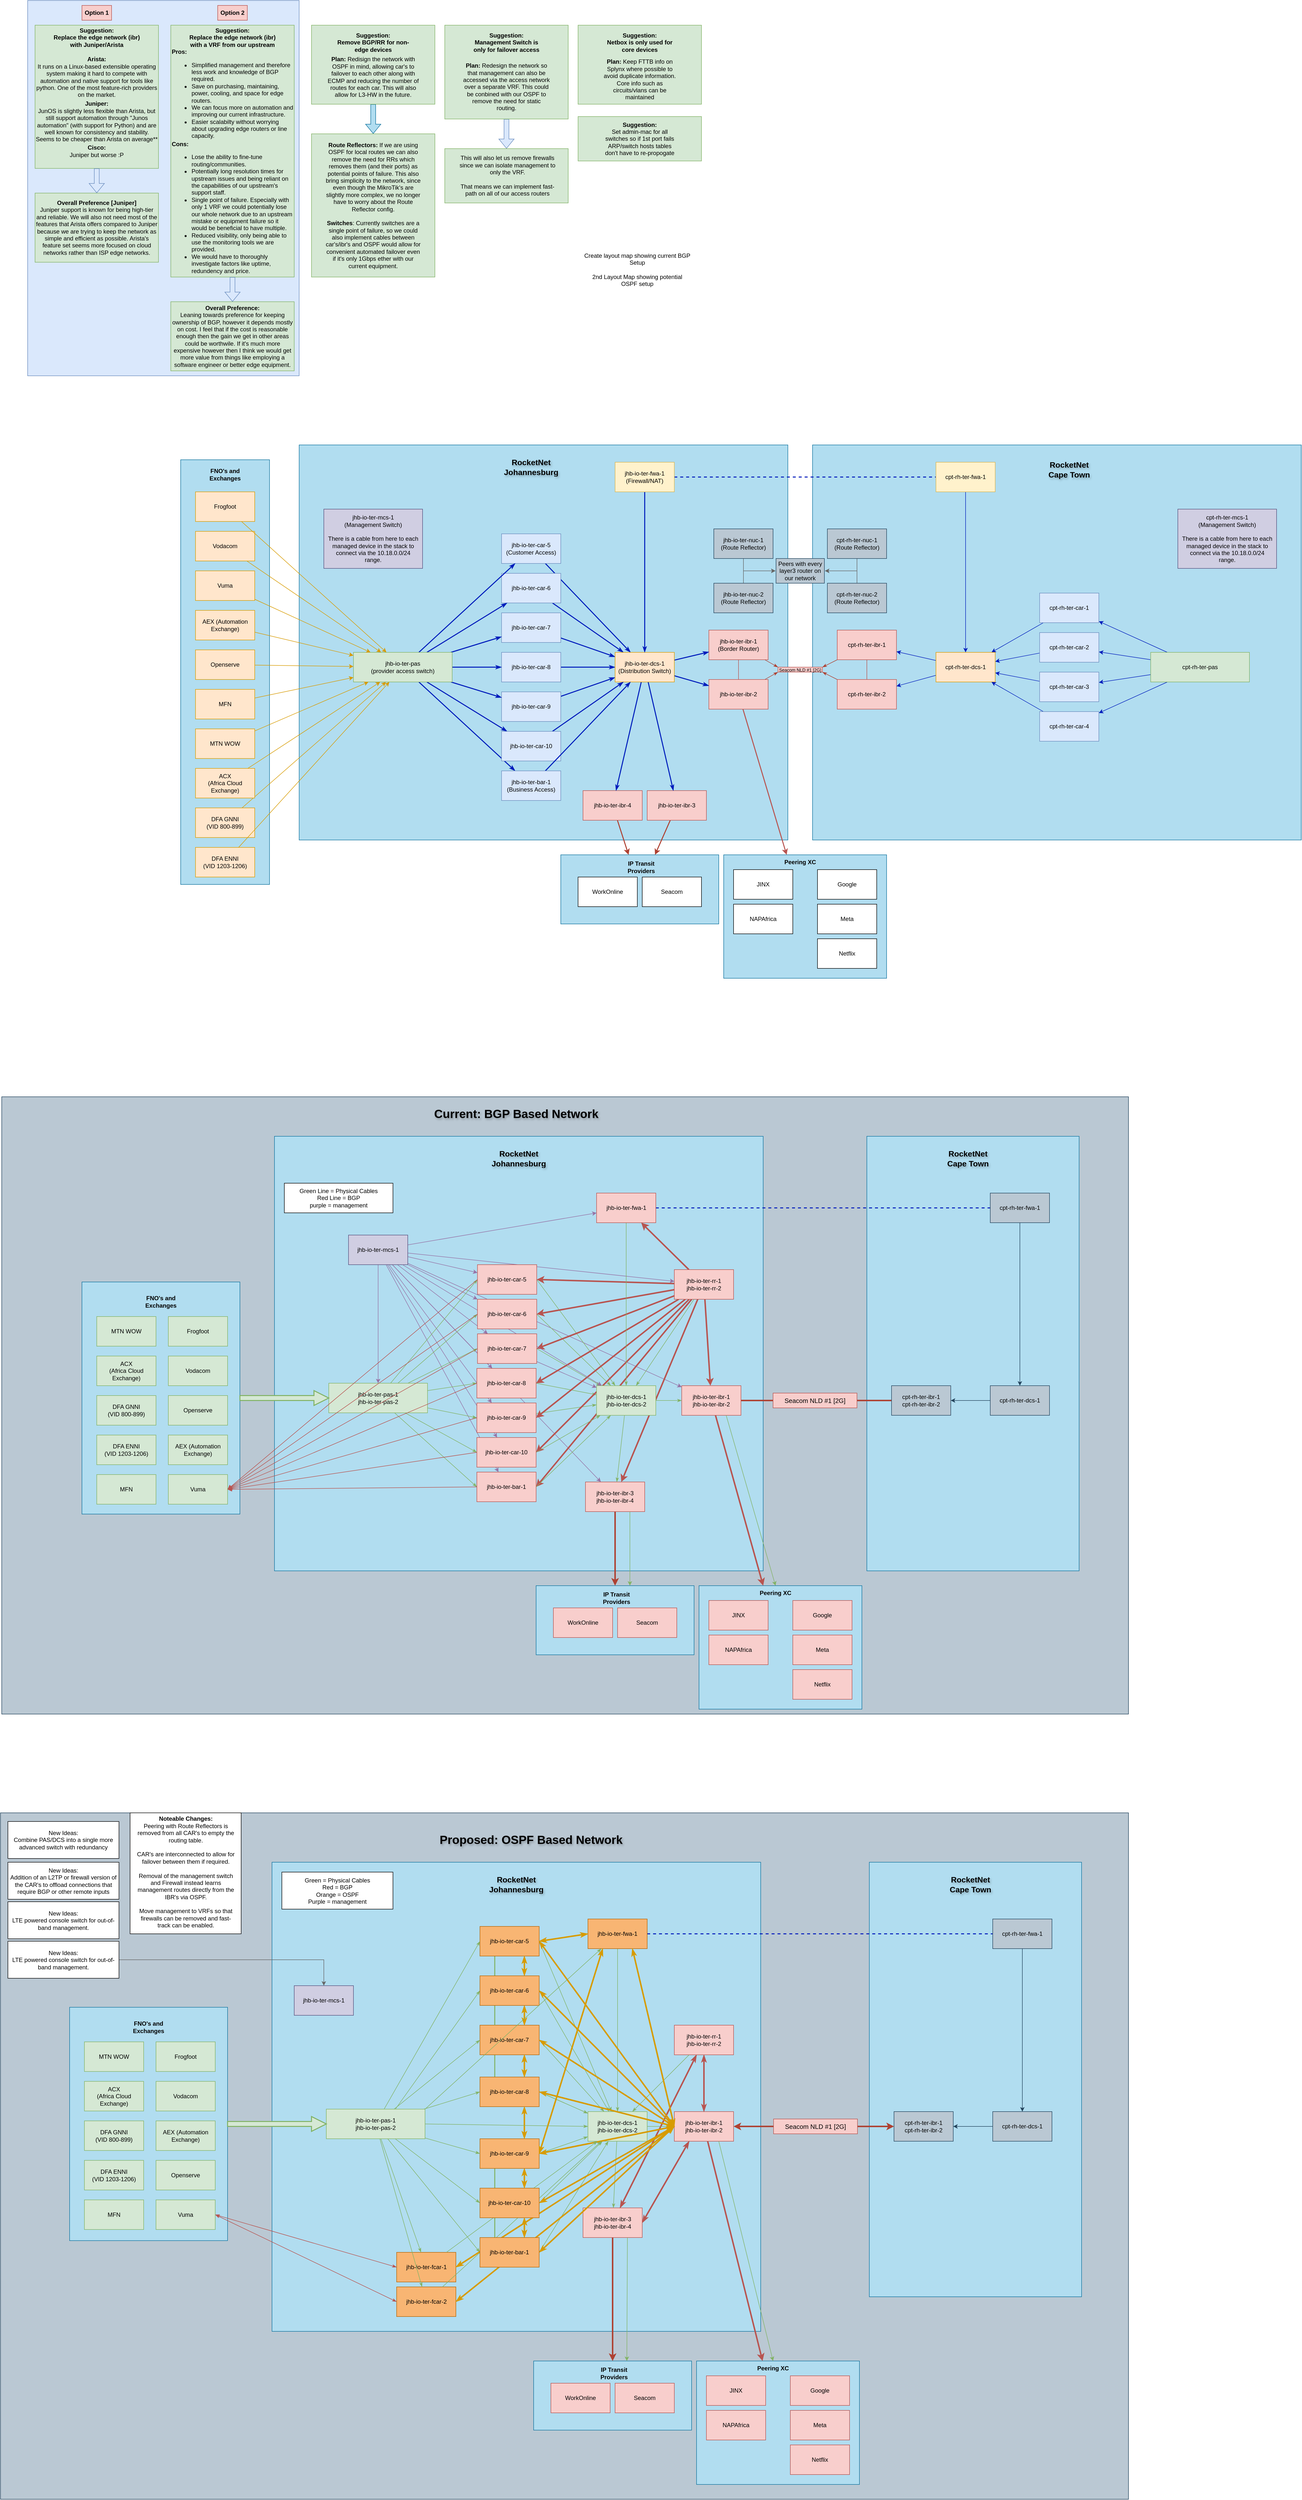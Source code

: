 <mxfile version="26.0.8">
  <diagram name="Page-1" id="0jXYULb7XNN_6yOyQ7-O">
    <mxGraphModel dx="4413" dy="2473" grid="1" gridSize="10" guides="1" tooltips="1" connect="1" arrows="1" fold="1" page="1" pageScale="1" pageWidth="850" pageHeight="1100" math="0" shadow="0">
      <root>
        <mxCell id="0" />
        <mxCell id="1" parent="0" />
        <mxCell id="xk56oIc3Z307pz8jZ29w-306" value="" style="rounded=0;whiteSpace=wrap;html=1;fillColor=#bac8d3;strokeColor=#23445d;" parent="1" vertex="1">
          <mxGeometry x="-1252.5" y="1140" width="2282.5" height="1250" as="geometry" />
        </mxCell>
        <mxCell id="xk56oIc3Z307pz8jZ29w-305" value="" style="rounded=0;whiteSpace=wrap;html=1;fillColor=#bac8d3;strokeColor=#23445d;" parent="1" vertex="1">
          <mxGeometry x="-1255" y="2590" width="2285" height="1390" as="geometry" />
        </mxCell>
        <mxCell id="xk56oIc3Z307pz8jZ29w-34" value="" style="rounded=0;whiteSpace=wrap;html=1;fillColor=#b1ddf0;strokeColor=#10739e;" parent="1" vertex="1">
          <mxGeometry x="-700" y="1220" width="990" height="880" as="geometry" />
        </mxCell>
        <mxCell id="xk56oIc3Z307pz8jZ29w-156" style="edgeStyle=none;rounded=0;orthogonalLoop=1;jettySize=auto;html=1;fillColor=#e1d5e7;strokeColor=#9673a6;" parent="1" source="xk56oIc3Z307pz8jZ29w-99" target="xk56oIc3Z307pz8jZ29w-38" edge="1">
          <mxGeometry relative="1" as="geometry" />
        </mxCell>
        <mxCell id="xk56oIc3Z307pz8jZ29w-158" style="edgeStyle=none;rounded=0;orthogonalLoop=1;jettySize=auto;html=1;fillColor=#e1d5e7;strokeColor=#9673a6;" parent="1" source="xk56oIc3Z307pz8jZ29w-99" target="xk56oIc3Z307pz8jZ29w-42" edge="1">
          <mxGeometry relative="1" as="geometry" />
        </mxCell>
        <mxCell id="xk56oIc3Z307pz8jZ29w-159" style="edgeStyle=none;rounded=0;orthogonalLoop=1;jettySize=auto;html=1;fillColor=#e1d5e7;strokeColor=#9673a6;" parent="1" source="xk56oIc3Z307pz8jZ29w-99" target="xk56oIc3Z307pz8jZ29w-44" edge="1">
          <mxGeometry relative="1" as="geometry" />
        </mxCell>
        <mxCell id="xk56oIc3Z307pz8jZ29w-160" style="edgeStyle=none;rounded=0;orthogonalLoop=1;jettySize=auto;html=1;fillColor=#e1d5e7;strokeColor=#9673a6;entryX=0.25;entryY=0;entryDx=0;entryDy=0;" parent="1" source="xk56oIc3Z307pz8jZ29w-99" target="xk56oIc3Z307pz8jZ29w-46" edge="1">
          <mxGeometry relative="1" as="geometry" />
        </mxCell>
        <mxCell id="xk56oIc3Z307pz8jZ29w-161" style="edgeStyle=none;rounded=0;orthogonalLoop=1;jettySize=auto;html=1;fillColor=#e1d5e7;strokeColor=#9673a6;" parent="1" source="xk56oIc3Z307pz8jZ29w-99" target="xk56oIc3Z307pz8jZ29w-89" edge="1">
          <mxGeometry relative="1" as="geometry" />
        </mxCell>
        <mxCell id="xk56oIc3Z307pz8jZ29w-162" style="edgeStyle=none;rounded=0;orthogonalLoop=1;jettySize=auto;html=1;fillColor=#e1d5e7;strokeColor=#9673a6;" parent="1" source="xk56oIc3Z307pz8jZ29w-99" target="xk56oIc3Z307pz8jZ29w-101" edge="1">
          <mxGeometry relative="1" as="geometry">
            <mxPoint x="-290" y="1900" as="targetPoint" />
          </mxGeometry>
        </mxCell>
        <mxCell id="xk56oIc3Z307pz8jZ29w-163" style="edgeStyle=none;rounded=0;orthogonalLoop=1;jettySize=auto;html=1;fillColor=#e1d5e7;strokeColor=#9673a6;" parent="1" source="xk56oIc3Z307pz8jZ29w-42" target="xk56oIc3Z307pz8jZ29w-70" edge="1">
          <mxGeometry relative="1" as="geometry" />
        </mxCell>
        <mxCell id="xk56oIc3Z307pz8jZ29w-164" style="edgeStyle=none;rounded=0;orthogonalLoop=1;jettySize=auto;html=1;fillColor=#e1d5e7;strokeColor=#9673a6;" parent="1" source="xk56oIc3Z307pz8jZ29w-99" target="xk56oIc3Z307pz8jZ29w-98" edge="1">
          <mxGeometry relative="1" as="geometry" />
        </mxCell>
        <mxCell id="xk56oIc3Z307pz8jZ29w-165" style="edgeStyle=none;rounded=0;orthogonalLoop=1;jettySize=auto;html=1;fillColor=#e1d5e7;strokeColor=#9673a6;" parent="1" source="xk56oIc3Z307pz8jZ29w-99" target="xk56oIc3Z307pz8jZ29w-52" edge="1">
          <mxGeometry relative="1" as="geometry" />
        </mxCell>
        <mxCell id="xk56oIc3Z307pz8jZ29w-167" style="edgeStyle=none;rounded=0;orthogonalLoop=1;jettySize=auto;html=1;fillColor=#e1d5e7;strokeColor=#9673a6;" parent="1" source="xk56oIc3Z307pz8jZ29w-99" target="xk56oIc3Z307pz8jZ29w-54" edge="1">
          <mxGeometry relative="1" as="geometry" />
        </mxCell>
        <mxCell id="xk56oIc3Z307pz8jZ29w-169" style="edgeStyle=none;rounded=0;orthogonalLoop=1;jettySize=auto;html=1;fillColor=#e1d5e7;strokeColor=#9673a6;" parent="1" source="xk56oIc3Z307pz8jZ29w-99" target="xk56oIc3Z307pz8jZ29w-63" edge="1">
          <mxGeometry relative="1" as="geometry" />
        </mxCell>
        <mxCell id="xk56oIc3Z307pz8jZ29w-171" style="edgeStyle=none;rounded=0;orthogonalLoop=1;jettySize=auto;html=1;fillColor=#e1d5e7;strokeColor=#9673a6;" parent="1" source="xk56oIc3Z307pz8jZ29w-99" target="xk56oIc3Z307pz8jZ29w-78" edge="1">
          <mxGeometry relative="1" as="geometry" />
        </mxCell>
        <mxCell id="xk56oIc3Z307pz8jZ29w-13" value="" style="rounded=0;whiteSpace=wrap;html=1;fillColor=#b1ddf0;strokeColor=#10739e;" parent="1" vertex="1">
          <mxGeometry x="210" y="650" width="330" height="250" as="geometry" />
        </mxCell>
        <mxCell id="mWGE-BCgWoqx2K6G0xnI-12" value="" style="rounded=0;whiteSpace=wrap;html=1;fillColor=#dae8fc;strokeColor=#6c8ebf;" parent="1" vertex="1">
          <mxGeometry x="-1200" y="-1080" width="550" height="760" as="geometry" />
        </mxCell>
        <mxCell id="cPcmEA7VBjGebmvJgzap-61" value="" style="rounded=0;whiteSpace=wrap;html=1;fillColor=#b1ddf0;strokeColor=#10739e;" parent="1" vertex="1">
          <mxGeometry x="-890" y="-150" width="180" height="860" as="geometry" />
        </mxCell>
        <mxCell id="cPcmEA7VBjGebmvJgzap-59" value="" style="rounded=0;whiteSpace=wrap;html=1;fillColor=#b1ddf0;strokeColor=#10739e;" parent="1" vertex="1">
          <mxGeometry x="-120" y="650" width="320" height="140" as="geometry" />
        </mxCell>
        <mxCell id="cPcmEA7VBjGebmvJgzap-15" style="edgeStyle=orthogonalEdgeStyle;rounded=0;orthogonalLoop=1;jettySize=auto;html=1;entryX=0.5;entryY=0;entryDx=0;entryDy=0;shape=flexArrow;fillColor=#dae8fc;strokeColor=#6c8ebf;" parent="1" source="cPcmEA7VBjGebmvJgzap-3" target="cPcmEA7VBjGebmvJgzap-13" edge="1">
          <mxGeometry relative="1" as="geometry">
            <mxPoint x="-230" y="-800" as="targetPoint" />
          </mxGeometry>
        </mxCell>
        <mxCell id="cPcmEA7VBjGebmvJgzap-3" value="" style="rounded=0;whiteSpace=wrap;html=1;fillColor=#d5e8d4;strokeColor=#82b366;" parent="1" vertex="1">
          <mxGeometry x="-355" y="-1030" width="250" height="190" as="geometry" />
        </mxCell>
        <mxCell id="fx19zx-SHGDhQ8waikCe-47" value="" style="rounded=0;whiteSpace=wrap;html=1;fillColor=#b1ddf0;strokeColor=#10739e;" parent="1" vertex="1">
          <mxGeometry x="390" y="-180" width="990" height="800" as="geometry" />
        </mxCell>
        <mxCell id="fx19zx-SHGDhQ8waikCe-46" value="" style="rounded=0;whiteSpace=wrap;html=1;fillColor=#b1ddf0;strokeColor=#10739e;" parent="1" vertex="1">
          <mxGeometry x="-650" y="-180" width="990" height="800" as="geometry" />
        </mxCell>
        <mxCell id="cPcmEA7VBjGebmvJgzap-46" style="edgeStyle=none;rounded=0;orthogonalLoop=1;jettySize=auto;html=1;fillColor=#0050ef;strokeColor=#001DBC;" parent="1" source="fx19zx-SHGDhQ8waikCe-1" target="fx19zx-SHGDhQ8waikCe-32" edge="1">
          <mxGeometry relative="1" as="geometry" />
        </mxCell>
        <mxCell id="fx19zx-SHGDhQ8waikCe-1" value="&lt;div&gt;cpt-rh-ter-car-1&lt;/div&gt;" style="rounded=0;whiteSpace=wrap;html=1;fillColor=#dae8fc;strokeColor=#6c8ebf;" parent="1" vertex="1">
          <mxGeometry x="850" y="120" width="120" height="60" as="geometry" />
        </mxCell>
        <mxCell id="cPcmEA7VBjGebmvJgzap-35" style="edgeStyle=none;rounded=0;orthogonalLoop=1;jettySize=auto;html=1;strokeWidth=2;endArrow=classicThin;endFill=1;fillColor=#0050ef;strokeColor=#001DBC;" parent="1" source="fx19zx-SHGDhQ8waikCe-5" target="fx19zx-SHGDhQ8waikCe-18" edge="1">
          <mxGeometry relative="1" as="geometry" />
        </mxCell>
        <mxCell id="fx19zx-SHGDhQ8waikCe-5" value="&lt;div&gt;jhb-io-ter-car-5&lt;br&gt;(Customer Access)&lt;/div&gt;" style="rounded=0;whiteSpace=wrap;html=1;fillColor=#dae8fc;strokeColor=#6c8ebf;" parent="1" vertex="1">
          <mxGeometry x="-240" width="120" height="60" as="geometry" />
        </mxCell>
        <mxCell id="cPcmEA7VBjGebmvJgzap-29" style="edgeStyle=none;rounded=0;orthogonalLoop=1;jettySize=auto;html=1;strokeWidth=2;endArrow=classicThin;endFill=1;fillColor=#0050ef;strokeColor=#001DBC;" parent="1" source="fx19zx-SHGDhQ8waikCe-6" target="fx19zx-SHGDhQ8waikCe-18" edge="1">
          <mxGeometry relative="1" as="geometry" />
        </mxCell>
        <mxCell id="fx19zx-SHGDhQ8waikCe-6" value="jhb-io-ter-car-6" style="rounded=0;whiteSpace=wrap;html=1;fillColor=#dae8fc;strokeColor=#6c8ebf;" parent="1" vertex="1">
          <mxGeometry x="-240" y="80" width="120" height="60" as="geometry" />
        </mxCell>
        <mxCell id="cPcmEA7VBjGebmvJgzap-30" style="edgeStyle=none;rounded=0;orthogonalLoop=1;jettySize=auto;html=1;strokeWidth=2;endArrow=classicThin;endFill=1;fillColor=#0050ef;strokeColor=#001DBC;" parent="1" source="fx19zx-SHGDhQ8waikCe-7" target="fx19zx-SHGDhQ8waikCe-18" edge="1">
          <mxGeometry relative="1" as="geometry" />
        </mxCell>
        <mxCell id="fx19zx-SHGDhQ8waikCe-7" value="jhb-io-ter-car-7" style="rounded=0;whiteSpace=wrap;html=1;fillColor=#dae8fc;strokeColor=#6c8ebf;" parent="1" vertex="1">
          <mxGeometry x="-240" y="160" width="120" height="60" as="geometry" />
        </mxCell>
        <mxCell id="cPcmEA7VBjGebmvJgzap-31" style="edgeStyle=none;rounded=0;orthogonalLoop=1;jettySize=auto;html=1;strokeWidth=2;endArrow=classicThin;endFill=1;fillColor=#0050ef;strokeColor=#001DBC;" parent="1" source="fx19zx-SHGDhQ8waikCe-8" target="fx19zx-SHGDhQ8waikCe-18" edge="1">
          <mxGeometry relative="1" as="geometry" />
        </mxCell>
        <mxCell id="fx19zx-SHGDhQ8waikCe-8" value="jhb-io-ter-car-8" style="rounded=0;whiteSpace=wrap;html=1;fillColor=#dae8fc;strokeColor=#6c8ebf;" parent="1" vertex="1">
          <mxGeometry x="-240" y="240" width="120" height="60" as="geometry" />
        </mxCell>
        <mxCell id="cPcmEA7VBjGebmvJgzap-32" style="edgeStyle=none;rounded=0;orthogonalLoop=1;jettySize=auto;html=1;strokeWidth=2;endArrow=classicThin;endFill=1;fillColor=#0050ef;strokeColor=#001DBC;" parent="1" source="fx19zx-SHGDhQ8waikCe-9" target="fx19zx-SHGDhQ8waikCe-18" edge="1">
          <mxGeometry relative="1" as="geometry" />
        </mxCell>
        <mxCell id="fx19zx-SHGDhQ8waikCe-9" value="jhb-io-ter-car-9" style="rounded=0;whiteSpace=wrap;html=1;fillColor=#dae8fc;strokeColor=#6c8ebf;" parent="1" vertex="1">
          <mxGeometry x="-240" y="320" width="120" height="60" as="geometry" />
        </mxCell>
        <mxCell id="cPcmEA7VBjGebmvJgzap-74" style="edgeStyle=none;rounded=0;orthogonalLoop=1;jettySize=auto;html=1;entryX=0;entryY=1;entryDx=0;entryDy=0;fillColor=#fad9d5;strokeColor=#ae4132;strokeWidth=1;endArrow=classicThin;endFill=1;" parent="1" source="fx19zx-SHGDhQ8waikCe-10" target="cPcmEA7VBjGebmvJgzap-71" edge="1">
          <mxGeometry relative="1" as="geometry" />
        </mxCell>
        <mxCell id="xk56oIc3Z307pz8jZ29w-17" style="rounded=0;orthogonalLoop=1;jettySize=auto;html=1;strokeWidth=2;fillColor=#f8cecc;strokeColor=#b85450;" parent="1" source="fx19zx-SHGDhQ8waikCe-10" target="xk56oIc3Z307pz8jZ29w-13" edge="1">
          <mxGeometry relative="1" as="geometry" />
        </mxCell>
        <mxCell id="fx19zx-SHGDhQ8waikCe-10" value="jhb-io-ter-ibr-2" style="rounded=0;whiteSpace=wrap;html=1;fillColor=#f8cecc;strokeColor=#b85450;" parent="1" vertex="1">
          <mxGeometry x="180" y="295" width="120" height="60" as="geometry" />
        </mxCell>
        <mxCell id="cPcmEA7VBjGebmvJgzap-75" style="edgeStyle=none;rounded=0;orthogonalLoop=1;jettySize=auto;html=1;entryX=0;entryY=0;entryDx=0;entryDy=0;fillColor=#fad9d5;strokeColor=#ae4132;endArrow=classicThin;endFill=1;" parent="1" source="fx19zx-SHGDhQ8waikCe-11" target="cPcmEA7VBjGebmvJgzap-71" edge="1">
          <mxGeometry relative="1" as="geometry" />
        </mxCell>
        <mxCell id="xk56oIc3Z307pz8jZ29w-15" style="edgeStyle=orthogonalEdgeStyle;rounded=0;orthogonalLoop=1;jettySize=auto;html=1;fillColor=#f8cecc;strokeColor=#b85450;endArrow=none;startFill=0;" parent="1" source="fx19zx-SHGDhQ8waikCe-11" target="fx19zx-SHGDhQ8waikCe-10" edge="1">
          <mxGeometry relative="1" as="geometry" />
        </mxCell>
        <mxCell id="fx19zx-SHGDhQ8waikCe-11" value="jhb-io-ter-ibr-1&lt;br&gt;(Border Router)" style="rounded=0;whiteSpace=wrap;html=1;fillColor=#f8cecc;strokeColor=#b85450;" parent="1" vertex="1">
          <mxGeometry x="180" y="195" width="120" height="60" as="geometry" />
        </mxCell>
        <mxCell id="cPcmEA7VBjGebmvJgzap-67" style="edgeStyle=none;rounded=0;orthogonalLoop=1;jettySize=auto;html=1;fillColor=#fad9d5;strokeColor=#ae4132;strokeWidth=2;" parent="1" source="fx19zx-SHGDhQ8waikCe-12" target="cPcmEA7VBjGebmvJgzap-59" edge="1">
          <mxGeometry relative="1" as="geometry" />
        </mxCell>
        <mxCell id="fx19zx-SHGDhQ8waikCe-12" value="jhb-io-ter-ibr-3" style="rounded=0;whiteSpace=wrap;html=1;fillColor=#f8cecc;strokeColor=#b85450;" parent="1" vertex="1">
          <mxGeometry x="55" y="520" width="120" height="60" as="geometry" />
        </mxCell>
        <mxCell id="cPcmEA7VBjGebmvJgzap-68" style="edgeStyle=none;rounded=0;orthogonalLoop=1;jettySize=auto;html=1;fillColor=#fad9d5;strokeColor=#ae4132;strokeWidth=2;" parent="1" source="fx19zx-SHGDhQ8waikCe-13" target="cPcmEA7VBjGebmvJgzap-59" edge="1">
          <mxGeometry relative="1" as="geometry" />
        </mxCell>
        <mxCell id="fx19zx-SHGDhQ8waikCe-13" value="jhb-io-ter-ibr-4" style="rounded=0;whiteSpace=wrap;html=1;fillColor=#f8cecc;strokeColor=#b85450;" parent="1" vertex="1">
          <mxGeometry x="-75" y="520" width="120" height="60" as="geometry" />
        </mxCell>
        <mxCell id="cPcmEA7VBjGebmvJgzap-73" style="edgeStyle=none;rounded=0;orthogonalLoop=1;jettySize=auto;html=1;entryX=1;entryY=1;entryDx=0;entryDy=0;fillColor=#fad9d5;strokeColor=#ae4132;endArrow=classicThin;endFill=1;" parent="1" source="fx19zx-SHGDhQ8waikCe-14" target="cPcmEA7VBjGebmvJgzap-71" edge="1">
          <mxGeometry relative="1" as="geometry" />
        </mxCell>
        <mxCell id="fx19zx-SHGDhQ8waikCe-14" value="cpt-rh-ter-ibr-2" style="rounded=0;whiteSpace=wrap;html=1;fillColor=#f8cecc;strokeColor=#b85450;" parent="1" vertex="1">
          <mxGeometry x="440" y="295" width="120" height="60" as="geometry" />
        </mxCell>
        <mxCell id="cPcmEA7VBjGebmvJgzap-72" style="edgeStyle=none;rounded=0;orthogonalLoop=1;jettySize=auto;html=1;entryX=1;entryY=0;entryDx=0;entryDy=0;fillColor=#fad9d5;strokeColor=#ae4132;endArrow=classicThin;endFill=1;" parent="1" source="fx19zx-SHGDhQ8waikCe-15" target="cPcmEA7VBjGebmvJgzap-71" edge="1">
          <mxGeometry relative="1" as="geometry" />
        </mxCell>
        <mxCell id="xk56oIc3Z307pz8jZ29w-16" style="edgeStyle=orthogonalEdgeStyle;rounded=0;orthogonalLoop=1;jettySize=auto;html=1;fillColor=#f8cecc;strokeColor=#b85450;endArrow=none;startFill=0;" parent="1" source="fx19zx-SHGDhQ8waikCe-15" target="fx19zx-SHGDhQ8waikCe-14" edge="1">
          <mxGeometry relative="1" as="geometry" />
        </mxCell>
        <mxCell id="fx19zx-SHGDhQ8waikCe-15" value="cpt-rh-ter-ibr-1" style="rounded=0;whiteSpace=wrap;html=1;fillColor=#f8cecc;strokeColor=#b85450;" parent="1" vertex="1">
          <mxGeometry x="440" y="195" width="120" height="60" as="geometry" />
        </mxCell>
        <mxCell id="xk56oIc3Z307pz8jZ29w-27" style="edgeStyle=orthogonalEdgeStyle;rounded=0;orthogonalLoop=1;jettySize=auto;html=1;exitX=0.5;exitY=1;exitDx=0;exitDy=0;entryX=0;entryY=0.5;entryDx=0;entryDy=0;fillColor=#f5f5f5;strokeColor=#666666;" parent="1" source="fx19zx-SHGDhQ8waikCe-16" target="cPcmEA7VBjGebmvJgzap-70" edge="1">
          <mxGeometry relative="1" as="geometry" />
        </mxCell>
        <mxCell id="fx19zx-SHGDhQ8waikCe-16" value="&lt;div&gt;jhb-io-ter-nuc-1&lt;/div&gt;&lt;div&gt;(Route Reflector)&lt;br&gt;&lt;/div&gt;" style="rounded=0;whiteSpace=wrap;html=1;fillColor=#bac8d3;strokeColor=#23445d;" parent="1" vertex="1">
          <mxGeometry x="190" y="-10" width="120" height="60" as="geometry" />
        </mxCell>
        <mxCell id="xk56oIc3Z307pz8jZ29w-28" style="edgeStyle=orthogonalEdgeStyle;rounded=0;orthogonalLoop=1;jettySize=auto;html=1;exitX=0.5;exitY=0;exitDx=0;exitDy=0;entryX=0;entryY=0.5;entryDx=0;entryDy=0;fillColor=#f5f5f5;strokeColor=#666666;" parent="1" source="fx19zx-SHGDhQ8waikCe-17" target="cPcmEA7VBjGebmvJgzap-70" edge="1">
          <mxGeometry relative="1" as="geometry" />
        </mxCell>
        <mxCell id="fx19zx-SHGDhQ8waikCe-17" value="&lt;div&gt;jhb-io-ter-nuc-2&lt;br&gt;(Route Reflector)&lt;br&gt;&lt;/div&gt;" style="rounded=0;whiteSpace=wrap;html=1;fillColor=#bac8d3;strokeColor=#23445d;" parent="1" vertex="1">
          <mxGeometry x="190" y="100" width="120" height="60" as="geometry" />
        </mxCell>
        <mxCell id="cPcmEA7VBjGebmvJgzap-51" style="edgeStyle=none;rounded=0;orthogonalLoop=1;jettySize=auto;html=1;strokeWidth=2;endArrow=classicThin;endFill=1;fillColor=#0050ef;strokeColor=#001DBC;" parent="1" source="fx19zx-SHGDhQ8waikCe-18" target="fx19zx-SHGDhQ8waikCe-11" edge="1">
          <mxGeometry relative="1" as="geometry" />
        </mxCell>
        <mxCell id="cPcmEA7VBjGebmvJgzap-52" style="edgeStyle=none;rounded=0;orthogonalLoop=1;jettySize=auto;html=1;strokeWidth=2;endArrow=classicThin;endFill=1;fillColor=#0050ef;strokeColor=#001DBC;" parent="1" source="fx19zx-SHGDhQ8waikCe-18" target="fx19zx-SHGDhQ8waikCe-10" edge="1">
          <mxGeometry relative="1" as="geometry" />
        </mxCell>
        <mxCell id="cPcmEA7VBjGebmvJgzap-55" style="edgeStyle=none;rounded=0;orthogonalLoop=1;jettySize=auto;html=1;strokeWidth=2;endArrow=classicThin;endFill=1;fillColor=#0050ef;strokeColor=#001DBC;" parent="1" source="fx19zx-SHGDhQ8waikCe-18" target="fx19zx-SHGDhQ8waikCe-12" edge="1">
          <mxGeometry relative="1" as="geometry" />
        </mxCell>
        <mxCell id="cPcmEA7VBjGebmvJgzap-56" style="edgeStyle=none;rounded=0;orthogonalLoop=1;jettySize=auto;html=1;strokeWidth=2;endArrow=classicThin;endFill=1;fillColor=#0050ef;strokeColor=#001DBC;" parent="1" source="fx19zx-SHGDhQ8waikCe-18" target="fx19zx-SHGDhQ8waikCe-13" edge="1">
          <mxGeometry relative="1" as="geometry" />
        </mxCell>
        <mxCell id="fx19zx-SHGDhQ8waikCe-18" value="&lt;div&gt;jhb-io-ter-dcs-1&lt;br&gt;(Distribution Switch)&lt;/div&gt;" style="rounded=0;whiteSpace=wrap;html=1;fillColor=#ffe6cc;strokeColor=#d79b00;" parent="1" vertex="1">
          <mxGeometry x="-10" y="240" width="120" height="60" as="geometry" />
        </mxCell>
        <mxCell id="cPcmEA7VBjGebmvJgzap-36" style="edgeStyle=none;rounded=0;orthogonalLoop=1;jettySize=auto;html=1;strokeWidth=2;endArrow=classicThin;endFill=1;fillColor=#0050ef;strokeColor=#001DBC;" parent="1" source="fx19zx-SHGDhQ8waikCe-19" target="fx19zx-SHGDhQ8waikCe-5" edge="1">
          <mxGeometry relative="1" as="geometry" />
        </mxCell>
        <mxCell id="cPcmEA7VBjGebmvJgzap-37" style="edgeStyle=none;rounded=0;orthogonalLoop=1;jettySize=auto;html=1;strokeWidth=2;endArrow=classicThin;endFill=1;fillColor=#0050ef;strokeColor=#001DBC;" parent="1" source="fx19zx-SHGDhQ8waikCe-19" target="fx19zx-SHGDhQ8waikCe-6" edge="1">
          <mxGeometry relative="1" as="geometry" />
        </mxCell>
        <mxCell id="cPcmEA7VBjGebmvJgzap-38" style="edgeStyle=none;rounded=0;orthogonalLoop=1;jettySize=auto;html=1;strokeWidth=2;endArrow=classicThin;endFill=1;fillColor=#0050ef;strokeColor=#001DBC;" parent="1" source="fx19zx-SHGDhQ8waikCe-19" target="fx19zx-SHGDhQ8waikCe-7" edge="1">
          <mxGeometry relative="1" as="geometry" />
        </mxCell>
        <mxCell id="cPcmEA7VBjGebmvJgzap-39" style="edgeStyle=none;rounded=0;orthogonalLoop=1;jettySize=auto;html=1;strokeWidth=2;endArrow=classicThin;endFill=1;fillColor=#0050ef;strokeColor=#001DBC;" parent="1" source="fx19zx-SHGDhQ8waikCe-19" target="fx19zx-SHGDhQ8waikCe-8" edge="1">
          <mxGeometry relative="1" as="geometry" />
        </mxCell>
        <mxCell id="cPcmEA7VBjGebmvJgzap-40" style="edgeStyle=none;rounded=0;orthogonalLoop=1;jettySize=auto;html=1;strokeWidth=2;endArrow=classicThin;endFill=1;fillColor=#0050ef;strokeColor=#001DBC;" parent="1" source="fx19zx-SHGDhQ8waikCe-19" target="fx19zx-SHGDhQ8waikCe-9" edge="1">
          <mxGeometry relative="1" as="geometry" />
        </mxCell>
        <mxCell id="cPcmEA7VBjGebmvJgzap-41" style="edgeStyle=none;rounded=0;orthogonalLoop=1;jettySize=auto;html=1;strokeWidth=2;endArrow=classicThin;endFill=1;fillColor=#0050ef;strokeColor=#001DBC;" parent="1" source="fx19zx-SHGDhQ8waikCe-19" target="fx19zx-SHGDhQ8waikCe-36" edge="1">
          <mxGeometry relative="1" as="geometry" />
        </mxCell>
        <mxCell id="cPcmEA7VBjGebmvJgzap-42" style="edgeStyle=none;rounded=0;orthogonalLoop=1;jettySize=auto;html=1;strokeWidth=2;endArrow=classicThin;endFill=1;fillColor=#0050ef;strokeColor=#001DBC;" parent="1" source="fx19zx-SHGDhQ8waikCe-19" target="fx19zx-SHGDhQ8waikCe-43" edge="1">
          <mxGeometry relative="1" as="geometry" />
        </mxCell>
        <mxCell id="fx19zx-SHGDhQ8waikCe-19" value="&lt;div&gt;jhb-io-ter-pas&lt;br&gt;(provider access switch)&lt;/div&gt;" style="rounded=0;whiteSpace=wrap;html=1;fillColor=#d5e8d4;strokeColor=#82b366;" parent="1" vertex="1">
          <mxGeometry x="-540" y="240" width="200" height="60" as="geometry" />
        </mxCell>
        <mxCell id="fx19zx-SHGDhQ8waikCe-28" style="edgeStyle=orthogonalEdgeStyle;rounded=0;orthogonalLoop=1;jettySize=auto;html=1;exitX=0.5;exitY=1;exitDx=0;exitDy=0;" parent="1" edge="1">
          <mxGeometry relative="1" as="geometry">
            <mxPoint x="64.17" y="590" as="sourcePoint" />
            <mxPoint x="64.17" y="590" as="targetPoint" />
          </mxGeometry>
        </mxCell>
        <mxCell id="cPcmEA7VBjGebmvJgzap-47" style="edgeStyle=none;rounded=0;orthogonalLoop=1;jettySize=auto;html=1;fillColor=#0050ef;strokeColor=#001DBC;" parent="1" source="fx19zx-SHGDhQ8waikCe-31" target="fx19zx-SHGDhQ8waikCe-1" edge="1">
          <mxGeometry relative="1" as="geometry" />
        </mxCell>
        <mxCell id="cPcmEA7VBjGebmvJgzap-48" style="edgeStyle=none;rounded=0;orthogonalLoop=1;jettySize=auto;html=1;fillColor=#0050ef;strokeColor=#001DBC;" parent="1" source="fx19zx-SHGDhQ8waikCe-31" target="fx19zx-SHGDhQ8waikCe-37" edge="1">
          <mxGeometry relative="1" as="geometry" />
        </mxCell>
        <mxCell id="cPcmEA7VBjGebmvJgzap-49" style="edgeStyle=none;rounded=0;orthogonalLoop=1;jettySize=auto;html=1;fillColor=#0050ef;strokeColor=#001DBC;" parent="1" source="fx19zx-SHGDhQ8waikCe-31" target="fx19zx-SHGDhQ8waikCe-38" edge="1">
          <mxGeometry relative="1" as="geometry" />
        </mxCell>
        <mxCell id="cPcmEA7VBjGebmvJgzap-50" style="edgeStyle=none;rounded=0;orthogonalLoop=1;jettySize=auto;html=1;fillColor=#0050ef;strokeColor=#001DBC;" parent="1" source="fx19zx-SHGDhQ8waikCe-31" target="fx19zx-SHGDhQ8waikCe-39" edge="1">
          <mxGeometry relative="1" as="geometry" />
        </mxCell>
        <mxCell id="fx19zx-SHGDhQ8waikCe-31" value="&lt;div&gt;cpt-rh-ter-pas&lt;/div&gt;" style="rounded=0;whiteSpace=wrap;html=1;fillColor=#d5e8d4;strokeColor=#82b366;" parent="1" vertex="1">
          <mxGeometry x="1075" y="240" width="200" height="60" as="geometry" />
        </mxCell>
        <mxCell id="cPcmEA7VBjGebmvJgzap-53" style="edgeStyle=none;rounded=0;orthogonalLoop=1;jettySize=auto;html=1;fillColor=#0050ef;strokeColor=#001DBC;" parent="1" source="fx19zx-SHGDhQ8waikCe-32" target="fx19zx-SHGDhQ8waikCe-15" edge="1">
          <mxGeometry relative="1" as="geometry" />
        </mxCell>
        <mxCell id="cPcmEA7VBjGebmvJgzap-54" style="edgeStyle=none;rounded=0;orthogonalLoop=1;jettySize=auto;html=1;fillColor=#0050ef;strokeColor=#001DBC;" parent="1" source="fx19zx-SHGDhQ8waikCe-32" target="fx19zx-SHGDhQ8waikCe-14" edge="1">
          <mxGeometry relative="1" as="geometry" />
        </mxCell>
        <mxCell id="fx19zx-SHGDhQ8waikCe-32" value="cpt-rh-ter-dcs-1" style="rounded=0;whiteSpace=wrap;html=1;fillColor=#ffe6cc;strokeColor=#d79b00;" parent="1" vertex="1">
          <mxGeometry x="640" y="240" width="120" height="60" as="geometry" />
        </mxCell>
        <mxCell id="cPcmEA7VBjGebmvJgzap-33" style="edgeStyle=none;rounded=0;orthogonalLoop=1;jettySize=auto;html=1;strokeWidth=2;endArrow=classicThin;endFill=1;fillColor=#0050ef;strokeColor=#001DBC;" parent="1" source="fx19zx-SHGDhQ8waikCe-36" target="fx19zx-SHGDhQ8waikCe-18" edge="1">
          <mxGeometry relative="1" as="geometry" />
        </mxCell>
        <mxCell id="fx19zx-SHGDhQ8waikCe-36" value="jhb-io-ter-car-10" style="rounded=0;whiteSpace=wrap;html=1;fillColor=#dae8fc;strokeColor=#6c8ebf;" parent="1" vertex="1">
          <mxGeometry x="-240" y="400" width="120" height="60" as="geometry" />
        </mxCell>
        <mxCell id="cPcmEA7VBjGebmvJgzap-45" style="edgeStyle=none;rounded=0;orthogonalLoop=1;jettySize=auto;html=1;fillColor=#0050ef;strokeColor=#001DBC;" parent="1" source="fx19zx-SHGDhQ8waikCe-37" target="fx19zx-SHGDhQ8waikCe-32" edge="1">
          <mxGeometry relative="1" as="geometry" />
        </mxCell>
        <mxCell id="fx19zx-SHGDhQ8waikCe-37" value="&lt;div&gt;cpt-rh-ter-car-2&lt;/div&gt;" style="rounded=0;whiteSpace=wrap;html=1;fillColor=#dae8fc;strokeColor=#6c8ebf;" parent="1" vertex="1">
          <mxGeometry x="850" y="200" width="120" height="60" as="geometry" />
        </mxCell>
        <mxCell id="cPcmEA7VBjGebmvJgzap-44" style="edgeStyle=none;rounded=0;orthogonalLoop=1;jettySize=auto;html=1;fillColor=#0050ef;strokeColor=#001DBC;" parent="1" source="fx19zx-SHGDhQ8waikCe-38" target="fx19zx-SHGDhQ8waikCe-32" edge="1">
          <mxGeometry relative="1" as="geometry" />
        </mxCell>
        <mxCell id="fx19zx-SHGDhQ8waikCe-38" value="&lt;div&gt;cpt-rh-ter-car-3&lt;/div&gt;" style="rounded=0;whiteSpace=wrap;html=1;fillColor=#dae8fc;strokeColor=#6c8ebf;" parent="1" vertex="1">
          <mxGeometry x="850" y="280" width="120" height="60" as="geometry" />
        </mxCell>
        <mxCell id="cPcmEA7VBjGebmvJgzap-43" style="edgeStyle=none;rounded=0;orthogonalLoop=1;jettySize=auto;html=1;fillColor=#0050ef;strokeColor=#001DBC;" parent="1" source="fx19zx-SHGDhQ8waikCe-39" target="fx19zx-SHGDhQ8waikCe-32" edge="1">
          <mxGeometry relative="1" as="geometry" />
        </mxCell>
        <mxCell id="fx19zx-SHGDhQ8waikCe-39" value="&lt;div&gt;cpt-rh-ter-car-4&lt;/div&gt;" style="rounded=0;whiteSpace=wrap;html=1;fillColor=#dae8fc;strokeColor=#6c8ebf;" parent="1" vertex="1">
          <mxGeometry x="850" y="360" width="120" height="60" as="geometry" />
        </mxCell>
        <mxCell id="xk56oIc3Z307pz8jZ29w-4" style="edgeStyle=orthogonalEdgeStyle;rounded=0;orthogonalLoop=1;jettySize=auto;html=1;strokeWidth=2;endArrow=classicThin;endFill=1;fillColor=#0050ef;strokeColor=#001DBC;" parent="1" source="fx19zx-SHGDhQ8waikCe-40" target="fx19zx-SHGDhQ8waikCe-18" edge="1">
          <mxGeometry relative="1" as="geometry" />
        </mxCell>
        <mxCell id="xk56oIc3Z307pz8jZ29w-6" style="edgeStyle=orthogonalEdgeStyle;rounded=0;orthogonalLoop=1;jettySize=auto;html=1;dashed=1;endArrow=none;startFill=0;fillColor=#0050ef;strokeColor=#001DBC;strokeWidth=2;" parent="1" source="fx19zx-SHGDhQ8waikCe-40" target="fx19zx-SHGDhQ8waikCe-45" edge="1">
          <mxGeometry relative="1" as="geometry" />
        </mxCell>
        <mxCell id="fx19zx-SHGDhQ8waikCe-40" value="&lt;div&gt;jhb-io-ter-fwa-1&lt;br&gt;(Firewall/NAT)&lt;/div&gt;" style="rounded=0;whiteSpace=wrap;html=1;fillColor=#fff2cc;strokeColor=#d6b656;" parent="1" vertex="1">
          <mxGeometry x="-10" y="-145" width="120" height="60" as="geometry" />
        </mxCell>
        <mxCell id="fx19zx-SHGDhQ8waikCe-41" value="" style="rounded=0;whiteSpace=wrap;html=1;fillColor=#d0cee2;strokeColor=#56517e;" parent="1" vertex="1">
          <mxGeometry x="-600" y="-50" width="200" height="120" as="geometry" />
        </mxCell>
        <mxCell id="cPcmEA7VBjGebmvJgzap-34" style="edgeStyle=none;rounded=0;orthogonalLoop=1;jettySize=auto;html=1;strokeWidth=2;endArrow=classicThin;endFill=1;fillColor=#0050ef;strokeColor=#001DBC;" parent="1" source="fx19zx-SHGDhQ8waikCe-43" target="fx19zx-SHGDhQ8waikCe-18" edge="1">
          <mxGeometry relative="1" as="geometry" />
        </mxCell>
        <mxCell id="fx19zx-SHGDhQ8waikCe-43" value="jhb-io-ter-bar-1&lt;br&gt;(Business Access)" style="rounded=0;whiteSpace=wrap;html=1;fillColor=#dae8fc;strokeColor=#6c8ebf;" parent="1" vertex="1">
          <mxGeometry x="-240" y="480" width="120" height="60" as="geometry" />
        </mxCell>
        <mxCell id="xk56oIc3Z307pz8jZ29w-5" style="edgeStyle=orthogonalEdgeStyle;rounded=0;orthogonalLoop=1;jettySize=auto;html=1;fillColor=#0050ef;strokeColor=#001DBC;" parent="1" source="fx19zx-SHGDhQ8waikCe-45" target="fx19zx-SHGDhQ8waikCe-32" edge="1">
          <mxGeometry relative="1" as="geometry" />
        </mxCell>
        <mxCell id="fx19zx-SHGDhQ8waikCe-45" value="&lt;div&gt;cpt-rh-ter-fwa-1&lt;/div&gt;" style="rounded=0;whiteSpace=wrap;html=1;fillColor=#fff2cc;strokeColor=#d6b656;" parent="1" vertex="1">
          <mxGeometry x="640" y="-145" width="120" height="60" as="geometry" />
        </mxCell>
        <mxCell id="xk56oIc3Z307pz8jZ29w-25" style="edgeStyle=orthogonalEdgeStyle;rounded=0;orthogonalLoop=1;jettySize=auto;html=1;exitX=0.5;exitY=1;exitDx=0;exitDy=0;entryX=1;entryY=0.5;entryDx=0;entryDy=0;fillColor=#f5f5f5;strokeColor=#666666;" parent="1" source="fx19zx-SHGDhQ8waikCe-48" target="cPcmEA7VBjGebmvJgzap-70" edge="1">
          <mxGeometry relative="1" as="geometry" />
        </mxCell>
        <mxCell id="fx19zx-SHGDhQ8waikCe-48" value="&lt;div&gt;cpt-rh-ter-nuc-1&lt;/div&gt;&lt;div&gt;&lt;span style=&quot;background-color: transparent; color: light-dark(rgb(0, 0, 0), rgb(255, 255, 255));&quot;&gt;(Route Reflector)&lt;/span&gt;&lt;/div&gt;" style="rounded=0;whiteSpace=wrap;html=1;fillColor=#bac8d3;strokeColor=#23445d;" parent="1" vertex="1">
          <mxGeometry x="420" y="-10" width="120" height="60" as="geometry" />
        </mxCell>
        <mxCell id="xk56oIc3Z307pz8jZ29w-26" style="edgeStyle=orthogonalEdgeStyle;rounded=0;orthogonalLoop=1;jettySize=auto;html=1;exitX=0.5;exitY=0;exitDx=0;exitDy=0;entryX=1;entryY=0.5;entryDx=0;entryDy=0;fillColor=#f5f5f5;strokeColor=#666666;" parent="1" source="fx19zx-SHGDhQ8waikCe-49" target="cPcmEA7VBjGebmvJgzap-70" edge="1">
          <mxGeometry relative="1" as="geometry" />
        </mxCell>
        <mxCell id="fx19zx-SHGDhQ8waikCe-49" value="&lt;div&gt;cpt-rh-ter-nuc-2&lt;/div&gt;&lt;div&gt;&lt;span style=&quot;background-color: transparent; color: light-dark(rgb(0, 0, 0), rgb(255, 255, 255));&quot;&gt;(Route Reflector)&lt;/span&gt;&lt;/div&gt;" style="rounded=0;whiteSpace=wrap;html=1;fillColor=#bac8d3;strokeColor=#23445d;" parent="1" vertex="1">
          <mxGeometry x="420" y="100" width="120" height="60" as="geometry" />
        </mxCell>
        <mxCell id="fVmiqil4yu7aYD-Kcc7V-1" value="RocketNet Johannesburg" style="text;html=1;align=center;verticalAlign=middle;whiteSpace=wrap;rounded=0;fontStyle=1;labelBackgroundColor=none;labelBorderColor=none;textShadow=1;fontSize=16;" parent="1" vertex="1">
          <mxGeometry x="-210" y="-150" width="60" height="30" as="geometry" />
        </mxCell>
        <mxCell id="fVmiqil4yu7aYD-Kcc7V-3" value="RocketNet Cape Town" style="text;html=1;align=center;verticalAlign=middle;whiteSpace=wrap;rounded=0;fontStyle=1;textShadow=1;strokeWidth=1;fontSize=16;" parent="1" vertex="1">
          <mxGeometry x="865" y="-145" width="90" height="30" as="geometry" />
        </mxCell>
        <mxCell id="cPcmEA7VBjGebmvJgzap-81" style="edgeStyle=none;rounded=0;orthogonalLoop=1;jettySize=auto;html=1;fillColor=#ffe6cc;strokeColor=#d79b00;" parent="1" source="fVmiqil4yu7aYD-Kcc7V-4" target="fx19zx-SHGDhQ8waikCe-19" edge="1">
          <mxGeometry relative="1" as="geometry" />
        </mxCell>
        <mxCell id="fVmiqil4yu7aYD-Kcc7V-4" value="Vuma" style="rounded=0;whiteSpace=wrap;html=1;fillColor=#ffe6cc;strokeColor=#d79b00;" parent="1" vertex="1">
          <mxGeometry x="-860" y="75" width="120" height="60" as="geometry" />
        </mxCell>
        <mxCell id="cPcmEA7VBjGebmvJgzap-82" style="edgeStyle=none;rounded=0;orthogonalLoop=1;jettySize=auto;html=1;fillColor=#ffe6cc;strokeColor=#d79b00;" parent="1" source="fVmiqil4yu7aYD-Kcc7V-5" target="fx19zx-SHGDhQ8waikCe-19" edge="1">
          <mxGeometry relative="1" as="geometry" />
        </mxCell>
        <mxCell id="fVmiqil4yu7aYD-Kcc7V-5" value="AEX (Automation Exchange)" style="rounded=0;whiteSpace=wrap;html=1;fillColor=#ffe6cc;strokeColor=#d79b00;" parent="1" vertex="1">
          <mxGeometry x="-860" y="155" width="120" height="60" as="geometry" />
        </mxCell>
        <mxCell id="cPcmEA7VBjGebmvJgzap-80" style="edgeStyle=none;rounded=0;orthogonalLoop=1;jettySize=auto;html=1;fillColor=#ffe6cc;strokeColor=#d79b00;" parent="1" source="fVmiqil4yu7aYD-Kcc7V-6" target="fx19zx-SHGDhQ8waikCe-19" edge="1">
          <mxGeometry relative="1" as="geometry" />
        </mxCell>
        <mxCell id="fVmiqil4yu7aYD-Kcc7V-6" value="Vodacom" style="rounded=0;whiteSpace=wrap;html=1;fillColor=#ffe6cc;strokeColor=#d79b00;" parent="1" vertex="1">
          <mxGeometry x="-860" y="-5" width="120" height="60" as="geometry" />
        </mxCell>
        <mxCell id="cPcmEA7VBjGebmvJgzap-79" style="edgeStyle=none;rounded=0;orthogonalLoop=1;jettySize=auto;html=1;fillColor=#ffe6cc;strokeColor=#d79b00;" parent="1" source="fVmiqil4yu7aYD-Kcc7V-7" target="fx19zx-SHGDhQ8waikCe-19" edge="1">
          <mxGeometry relative="1" as="geometry" />
        </mxCell>
        <mxCell id="fVmiqil4yu7aYD-Kcc7V-7" value="Frogfoot" style="rounded=0;whiteSpace=wrap;html=1;fillColor=#ffe6cc;strokeColor=#d79b00;" parent="1" vertex="1">
          <mxGeometry x="-860" y="-85" width="120" height="60" as="geometry" />
        </mxCell>
        <mxCell id="cPcmEA7VBjGebmvJgzap-87" style="edgeStyle=none;rounded=0;orthogonalLoop=1;jettySize=auto;html=1;fillColor=#ffe6cc;strokeColor=#d79b00;" parent="1" source="fVmiqil4yu7aYD-Kcc7V-8" target="fx19zx-SHGDhQ8waikCe-19" edge="1">
          <mxGeometry relative="1" as="geometry" />
        </mxCell>
        <mxCell id="fVmiqil4yu7aYD-Kcc7V-8" value="DFA GNNI&lt;br&gt;(VID 800-899)" style="rounded=0;whiteSpace=wrap;html=1;fillColor=#ffe6cc;strokeColor=#d79b00;" parent="1" vertex="1">
          <mxGeometry x="-860" y="555" width="120" height="60" as="geometry" />
        </mxCell>
        <mxCell id="cPcmEA7VBjGebmvJgzap-88" style="edgeStyle=none;rounded=0;orthogonalLoop=1;jettySize=auto;html=1;fillColor=#ffe6cc;strokeColor=#d79b00;" parent="1" source="fVmiqil4yu7aYD-Kcc7V-9" target="fx19zx-SHGDhQ8waikCe-19" edge="1">
          <mxGeometry relative="1" as="geometry" />
        </mxCell>
        <mxCell id="fVmiqil4yu7aYD-Kcc7V-9" value="DFA ENNI&lt;br&gt;(VID 1203-1206)" style="rounded=0;whiteSpace=wrap;html=1;fillColor=#ffe6cc;strokeColor=#d79b00;" parent="1" vertex="1">
          <mxGeometry x="-860" y="635" width="120" height="60" as="geometry" />
        </mxCell>
        <mxCell id="cPcmEA7VBjGebmvJgzap-83" style="edgeStyle=none;rounded=0;orthogonalLoop=1;jettySize=auto;html=1;fillColor=#ffe6cc;strokeColor=#d79b00;" parent="1" source="fVmiqil4yu7aYD-Kcc7V-10" target="fx19zx-SHGDhQ8waikCe-19" edge="1">
          <mxGeometry relative="1" as="geometry" />
        </mxCell>
        <mxCell id="fVmiqil4yu7aYD-Kcc7V-10" value="Openserve" style="rounded=0;whiteSpace=wrap;html=1;fillColor=#ffe6cc;strokeColor=#d79b00;" parent="1" vertex="1">
          <mxGeometry x="-860" y="235" width="120" height="60" as="geometry" />
        </mxCell>
        <mxCell id="cPcmEA7VBjGebmvJgzap-84" style="edgeStyle=none;rounded=0;orthogonalLoop=1;jettySize=auto;html=1;fillColor=#ffe6cc;strokeColor=#d79b00;" parent="1" source="fVmiqil4yu7aYD-Kcc7V-11" target="fx19zx-SHGDhQ8waikCe-19" edge="1">
          <mxGeometry relative="1" as="geometry" />
        </mxCell>
        <mxCell id="fVmiqil4yu7aYD-Kcc7V-11" value="MFN" style="rounded=0;whiteSpace=wrap;html=1;fillColor=#ffe6cc;strokeColor=#d79b00;" parent="1" vertex="1">
          <mxGeometry x="-860" y="315" width="120" height="60" as="geometry" />
        </mxCell>
        <mxCell id="cPcmEA7VBjGebmvJgzap-85" style="edgeStyle=none;rounded=0;orthogonalLoop=1;jettySize=auto;html=1;fillColor=#ffe6cc;strokeColor=#d79b00;" parent="1" source="fVmiqil4yu7aYD-Kcc7V-12" target="fx19zx-SHGDhQ8waikCe-19" edge="1">
          <mxGeometry relative="1" as="geometry" />
        </mxCell>
        <mxCell id="fVmiqil4yu7aYD-Kcc7V-12" value="MTN WOW" style="rounded=0;whiteSpace=wrap;html=1;fillColor=#ffe6cc;strokeColor=#d79b00;" parent="1" vertex="1">
          <mxGeometry x="-860" y="395" width="120" height="60" as="geometry" />
        </mxCell>
        <mxCell id="cPcmEA7VBjGebmvJgzap-86" style="edgeStyle=none;rounded=0;orthogonalLoop=1;jettySize=auto;html=1;fillColor=#ffe6cc;strokeColor=#d79b00;" parent="1" source="fVmiqil4yu7aYD-Kcc7V-13" target="fx19zx-SHGDhQ8waikCe-19" edge="1">
          <mxGeometry relative="1" as="geometry" />
        </mxCell>
        <mxCell id="fVmiqil4yu7aYD-Kcc7V-13" value="ACX&lt;br&gt;(Africa Cloud Exchange)" style="rounded=0;whiteSpace=wrap;html=1;fillColor=#ffe6cc;strokeColor=#d79b00;" parent="1" vertex="1">
          <mxGeometry x="-860" y="475" width="120" height="60" as="geometry" />
        </mxCell>
        <mxCell id="cPcmEA7VBjGebmvJgzap-1" value="&lt;b&gt;Suggestion:&lt;br&gt;Management Switch is only for failover access&lt;/b&gt;" style="text;html=1;align=center;verticalAlign=middle;whiteSpace=wrap;rounded=0;" parent="1" vertex="1">
          <mxGeometry x="-305" y="-1010" width="150" height="30" as="geometry" />
        </mxCell>
        <mxCell id="cPcmEA7VBjGebmvJgzap-2" value="&lt;b&gt;Plan: &lt;/b&gt;Redesign the network so that management can also be accessed via the access network over a separate VRF. This could be conbined with our OSPF to remove the need for static routing." style="text;html=1;align=center;verticalAlign=middle;whiteSpace=wrap;rounded=0;" parent="1" vertex="1">
          <mxGeometry x="-320" y="-920" width="180" height="30" as="geometry" />
        </mxCell>
        <mxCell id="cPcmEA7VBjGebmvJgzap-4" value="" style="rounded=0;whiteSpace=wrap;html=1;fillColor=#d5e8d4;strokeColor=#82b366;" parent="1" vertex="1">
          <mxGeometry x="-85" y="-1030" width="250" height="160" as="geometry" />
        </mxCell>
        <mxCell id="cPcmEA7VBjGebmvJgzap-5" value="&lt;b&gt;Suggestion:&lt;br&gt;Netbox is only used for core devices&lt;/b&gt;" style="text;html=1;align=center;verticalAlign=middle;whiteSpace=wrap;rounded=0;" parent="1" vertex="1">
          <mxGeometry x="-35" y="-1010" width="150" height="30" as="geometry" />
        </mxCell>
        <mxCell id="cPcmEA7VBjGebmvJgzap-6" value="&lt;b&gt;Plan: &lt;/b&gt;Keep FTTB info on Splynx where possible to avoid duplicate information. Core info such as circuits/vlans can be maintained" style="text;html=1;align=center;verticalAlign=middle;whiteSpace=wrap;rounded=0;" parent="1" vertex="1">
          <mxGeometry x="-35" y="-935" width="150" height="30" as="geometry" />
        </mxCell>
        <mxCell id="cPcmEA7VBjGebmvJgzap-7" value="" style="rounded=0;whiteSpace=wrap;html=1;fillColor=#d5e8d4;strokeColor=#82b366;" parent="1" vertex="1">
          <mxGeometry x="-85" y="-845" width="250" height="90" as="geometry" />
        </mxCell>
        <mxCell id="cPcmEA7VBjGebmvJgzap-8" value="&lt;b&gt;Suggestion:&lt;/b&gt;&lt;br&gt;Set admin-mac for all switches so if 1st port fails ARP/switch hosts tables don&#39;t have to re-propogate" style="text;html=1;align=center;verticalAlign=middle;whiteSpace=wrap;rounded=0;" parent="1" vertex="1">
          <mxGeometry x="-35" y="-815" width="150" height="30" as="geometry" />
        </mxCell>
        <mxCell id="cPcmEA7VBjGebmvJgzap-76" style="edgeStyle=none;rounded=0;orthogonalLoop=1;jettySize=auto;html=1;entryX=0.5;entryY=0;entryDx=0;entryDy=0;shape=flexArrow;fillColor=#b1ddf0;strokeColor=#10739e;" parent="1" source="cPcmEA7VBjGebmvJgzap-10" target="cPcmEA7VBjGebmvJgzap-25" edge="1">
          <mxGeometry relative="1" as="geometry" />
        </mxCell>
        <mxCell id="cPcmEA7VBjGebmvJgzap-10" value="" style="rounded=0;whiteSpace=wrap;html=1;fillColor=#d5e8d4;strokeColor=#82b366;" parent="1" vertex="1">
          <mxGeometry x="-625" y="-1030" width="250" height="160" as="geometry" />
        </mxCell>
        <mxCell id="cPcmEA7VBjGebmvJgzap-11" value="&lt;b&gt;Suggestion:&lt;br&gt;Remove BGP/RR for non-edge devices&lt;/b&gt;" style="text;html=1;align=center;verticalAlign=middle;whiteSpace=wrap;rounded=0;" parent="1" vertex="1">
          <mxGeometry x="-575" y="-1010" width="150" height="30" as="geometry" />
        </mxCell>
        <mxCell id="cPcmEA7VBjGebmvJgzap-12" value="&lt;b&gt;Plan: &lt;/b&gt;Redisign the network with OSPF in mind, allowing car&#39;s to failover to each other along with ECMP and reducing the number of routes for each car. This will also allow for L3-HW in the future." style="text;html=1;align=center;verticalAlign=middle;whiteSpace=wrap;rounded=0;" parent="1" vertex="1">
          <mxGeometry x="-600" y="-940" width="200" height="30" as="geometry" />
        </mxCell>
        <mxCell id="cPcmEA7VBjGebmvJgzap-13" value="" style="rounded=0;whiteSpace=wrap;html=1;fillColor=#d5e8d4;strokeColor=#82b366;" parent="1" vertex="1">
          <mxGeometry x="-355" y="-780" width="250" height="110" as="geometry" />
        </mxCell>
        <mxCell id="cPcmEA7VBjGebmvJgzap-14" value="This will also let us remove firewalls since we can isolate management to only the VRF.&lt;br&gt;&lt;br&gt;That means we can implement fast-path on all of our access routers" style="text;html=1;align=center;verticalAlign=middle;whiteSpace=wrap;rounded=0;" parent="1" vertex="1">
          <mxGeometry x="-332.5" y="-740" width="207.5" height="30" as="geometry" />
        </mxCell>
        <mxCell id="cPcmEA7VBjGebmvJgzap-16" value="" style="rounded=0;whiteSpace=wrap;html=1;fillColor=#d5e8d4;strokeColor=#82b366;" parent="1" vertex="1">
          <mxGeometry x="-910" y="-1030" width="250" height="510" as="geometry" />
        </mxCell>
        <mxCell id="cPcmEA7VBjGebmvJgzap-17" value="&lt;b&gt;Suggestion:&lt;br&gt;Replace the edge network (ibr) with a VRF from our upstream&lt;/b&gt;" style="text;html=1;align=center;verticalAlign=middle;whiteSpace=wrap;rounded=0;" parent="1" vertex="1">
          <mxGeometry x="-875" y="-1020" width="180" height="30" as="geometry" />
        </mxCell>
        <mxCell id="cPcmEA7VBjGebmvJgzap-18" value="&lt;b&gt;Pros:&lt;/b&gt;&lt;br&gt;&lt;ul style=&quot;&quot;&gt;&lt;li style=&quot;&quot;&gt;Simplified management and therefore less work and knowledge of BGP required.&lt;/li&gt;&lt;li style=&quot;&quot;&gt;Save on purchasing, maintaining, power, cooling, and space for edge routers.&lt;/li&gt;&lt;li style=&quot;&quot;&gt;We can focus more on automation and improving our current infrastructure.&lt;/li&gt;&lt;li style=&quot;&quot;&gt;Easier scalabilty without worrying about upgrading edge routers or line capacity.&lt;/li&gt;&lt;/ul&gt;" style="text;html=1;align=left;verticalAlign=middle;whiteSpace=wrap;rounded=0;" parent="1" vertex="1">
          <mxGeometry x="-910" y="-900" width="250" height="30" as="geometry" />
        </mxCell>
        <mxCell id="cPcmEA7VBjGebmvJgzap-19" value="&lt;b&gt;Cons:&lt;/b&gt;&lt;div&gt;&lt;ul&gt;&lt;li&gt;Lose the ability to fine-tune routing/communities.&lt;/li&gt;&lt;li&gt;Potentially long resolution times for upstream issues and being reliant on the capabilities of our upstream&#39;s support staff.&lt;/li&gt;&lt;li&gt;Single point of failure. Especially with only 1 VRF we could potentially lose our whole network due to an upstream mistake or equipment failure so it would be beneficial to have multiple.&lt;/li&gt;&lt;li&gt;Reduced visibility, only being able to use the monitoring tools we are provided.&lt;/li&gt;&lt;li&gt;We would have to thoroughly investigate factors like uptime, redundency and price.&lt;/li&gt;&lt;/ul&gt;&lt;/div&gt;" style="text;html=1;align=left;verticalAlign=middle;whiteSpace=wrap;rounded=0;" parent="1" vertex="1">
          <mxGeometry x="-910" y="-670" width="250" height="30" as="geometry" />
        </mxCell>
        <mxCell id="cPcmEA7VBjGebmvJgzap-25" value="" style="rounded=0;whiteSpace=wrap;html=1;fillColor=#d5e8d4;strokeColor=#82b366;" parent="1" vertex="1">
          <mxGeometry x="-625" y="-810" width="250" height="290" as="geometry" />
        </mxCell>
        <mxCell id="cPcmEA7VBjGebmvJgzap-27" value="&lt;b&gt;Route Reflectors: &lt;/b&gt;If we are using OSPF for local routes we can also remove the need for RRs which removes them (and their ports) as potential points of failure. This also bring simplicity to the network, since even though the MikroTik&#39;s are slightly more complex, we no longer have to worry about the Route Reflector config.&lt;br&gt;&lt;br&gt;&lt;b&gt;Switches&lt;/b&gt;: Currently switches are a single point of failure, so we could also implement cables between car&#39;s/ibr&#39;s and OSPF would allow for convenient automated failover even if it&#39;s only 1Gbps ether with our current equipment." style="text;html=1;align=center;verticalAlign=middle;whiteSpace=wrap;rounded=0;" parent="1" vertex="1">
          <mxGeometry x="-600" y="-680" width="200" height="30" as="geometry" />
        </mxCell>
        <mxCell id="cPcmEA7VBjGebmvJgzap-57" value="WorkOnline" style="rounded=0;whiteSpace=wrap;html=1;" parent="1" vertex="1">
          <mxGeometry x="-85" y="695" width="120" height="60" as="geometry" />
        </mxCell>
        <mxCell id="cPcmEA7VBjGebmvJgzap-58" value="Seacom" style="rounded=0;whiteSpace=wrap;html=1;" parent="1" vertex="1">
          <mxGeometry x="45" y="695" width="120" height="60" as="geometry" />
        </mxCell>
        <mxCell id="cPcmEA7VBjGebmvJgzap-60" value="IP Transit Providers" style="text;html=1;align=center;verticalAlign=middle;whiteSpace=wrap;rounded=0;fontStyle=1" parent="1" vertex="1">
          <mxGeometry x="12.5" y="660" width="60" height="30" as="geometry" />
        </mxCell>
        <mxCell id="cPcmEA7VBjGebmvJgzap-62" value="FNO&#39;s and Exchanges" style="text;html=1;align=center;verticalAlign=middle;whiteSpace=wrap;rounded=0;fontStyle=1" parent="1" vertex="1">
          <mxGeometry x="-830" y="-135" width="60" height="30" as="geometry" />
        </mxCell>
        <mxCell id="cPcmEA7VBjGebmvJgzap-69" value="" style="text;html=1;align=center;verticalAlign=middle;whiteSpace=wrap;rounded=0;fillColor=#bac8d3;strokeColor=#23445d;" parent="1" vertex="1">
          <mxGeometry x="316" y="50" width="98" height="50" as="geometry" />
        </mxCell>
        <mxCell id="cPcmEA7VBjGebmvJgzap-70" value="Peers with every layer3 router on our network" style="text;html=1;align=center;verticalAlign=middle;whiteSpace=wrap;rounded=0;" parent="1" vertex="1">
          <mxGeometry x="315" y="60" width="100" height="30" as="geometry" />
        </mxCell>
        <mxCell id="cPcmEA7VBjGebmvJgzap-71" value="&lt;font style=&quot;font-size: 9px;&quot;&gt;Seacom NLD #1 [2G]&lt;/font&gt;" style="rounded=0;whiteSpace=wrap;html=1;fillColor=#f8cecc;strokeColor=#b85450;" parent="1" vertex="1">
          <mxGeometry x="320" y="270" width="90" height="10" as="geometry" />
        </mxCell>
        <mxCell id="cPcmEA7VBjGebmvJgzap-186" value="Create layout map showing current BGP Setup&lt;br&gt;&lt;br&gt;2nd Layout Map showing potential OSPF setup" style="text;html=1;align=center;verticalAlign=middle;whiteSpace=wrap;rounded=0;" parent="1" vertex="1">
          <mxGeometry x="-75" y="-550" width="220" height="30" as="geometry" />
        </mxCell>
        <mxCell id="cPcmEA7VBjGebmvJgzap-188" value="jhb-io-ter-mcs-1&lt;br&gt;(Management Switch)&lt;br&gt;&lt;br&gt;There is a cable from here to each managed device in the stack to connect via the 10.18.0.0/24 range." style="text;html=1;align=center;verticalAlign=middle;whiteSpace=wrap;rounded=0;" parent="1" vertex="1">
          <mxGeometry x="-595" y="-5" width="190" height="30" as="geometry" />
        </mxCell>
        <mxCell id="cPcmEA7VBjGebmvJgzap-192" value="" style="rounded=0;whiteSpace=wrap;html=1;fillColor=#d0cee2;strokeColor=#56517e;" parent="1" vertex="1">
          <mxGeometry x="1130" y="-50" width="200" height="120" as="geometry" />
        </mxCell>
        <mxCell id="cPcmEA7VBjGebmvJgzap-191" value="cpt-rh-ter-mcs-1&lt;br&gt;(Management Switch)&lt;br&gt;&lt;br&gt;There is a cable from here to each managed device in the stack to connect via the 10.18.0.0/24 range." style="text;html=1;align=center;verticalAlign=middle;whiteSpace=wrap;rounded=0;" parent="1" vertex="1">
          <mxGeometry x="1135" y="-5" width="190" height="30" as="geometry" />
        </mxCell>
        <mxCell id="mWGE-BCgWoqx2K6G0xnI-4" value="" style="rounded=0;whiteSpace=wrap;html=1;fillColor=#d5e8d4;strokeColor=#82b366;" parent="1" vertex="1">
          <mxGeometry x="-1185" y="-1030" width="250" height="290" as="geometry" />
        </mxCell>
        <mxCell id="mWGE-BCgWoqx2K6G0xnI-5" value="&lt;b&gt;Suggestion:&lt;br&gt;Replace the edge network (ibr) with Juniper/Arista&lt;/b&gt;" style="text;html=1;align=center;verticalAlign=middle;whiteSpace=wrap;rounded=0;" parent="1" vertex="1">
          <mxGeometry x="-1150" y="-1020" width="180" height="30" as="geometry" />
        </mxCell>
        <mxCell id="mWGE-BCgWoqx2K6G0xnI-6" value="&lt;b&gt;Arista:&lt;/b&gt;&lt;br&gt;It runs on a Linux-based extensible operating system making it hard to compete with automation and native support for tools like python. One of the most feature-rich providers on the market." style="text;html=1;align=center;verticalAlign=middle;whiteSpace=wrap;rounded=0;" parent="1" vertex="1">
          <mxGeometry x="-1185" y="-940" width="250" height="30" as="geometry" />
        </mxCell>
        <mxCell id="mWGE-BCgWoqx2K6G0xnI-7" value="&lt;b&gt;Juniper:&lt;/b&gt;&lt;br&gt;JunOS is slightly less flexible than Arista, but still support automation through &quot;Junos automation&quot; (with support for Python) and are well known for consistency and stability. Seems to be cheaper than Arista on average**" style="text;html=1;align=center;verticalAlign=middle;whiteSpace=wrap;rounded=0;" parent="1" vertex="1">
          <mxGeometry x="-1185" y="-850" width="250" height="30" as="geometry" />
        </mxCell>
        <mxCell id="mWGE-BCgWoqx2K6G0xnI-8" value="" style="rounded=0;whiteSpace=wrap;html=1;fillColor=#d5e8d4;strokeColor=#82b366;" parent="1" vertex="1">
          <mxGeometry x="-1185" y="-690" width="250" height="140" as="geometry" />
        </mxCell>
        <mxCell id="mWGE-BCgWoqx2K6G0xnI-9" style="edgeStyle=orthogonalEdgeStyle;rounded=0;orthogonalLoop=1;jettySize=auto;html=1;entryX=0.5;entryY=0;entryDx=0;entryDy=0;shape=flexArrow;fillColor=#dae8fc;strokeColor=#6c8ebf;exitX=0.5;exitY=1;exitDx=0;exitDy=0;" parent="1" source="mWGE-BCgWoqx2K6G0xnI-4" target="mWGE-BCgWoqx2K6G0xnI-8" edge="1">
          <mxGeometry relative="1" as="geometry">
            <mxPoint x="-725" y="-680" as="sourcePoint" />
            <mxPoint x="-725" y="-620" as="targetPoint" />
          </mxGeometry>
        </mxCell>
        <mxCell id="mWGE-BCgWoqx2K6G0xnI-10" value="&lt;b&gt;Overall Preference [Juniper]&lt;/b&gt;&lt;br&gt;Juniper support is known for being high-tier and reliable. We will also not need most of the features that Arista offers compared to Juniper because we are trying to keep the network as simple and efficient as possible. Arista&#39;s feature set seems more focused on cloud networks rather than ISP edge networks." style="text;html=1;align=center;verticalAlign=middle;whiteSpace=wrap;rounded=0;" parent="1" vertex="1">
          <mxGeometry x="-1185" y="-635" width="250" height="30" as="geometry" />
        </mxCell>
        <mxCell id="mWGE-BCgWoqx2K6G0xnI-11" value="&lt;b&gt;Cisco:&lt;/b&gt;&lt;br&gt;Juniper but worse :P" style="text;html=1;align=center;verticalAlign=middle;whiteSpace=wrap;rounded=0;" parent="1" vertex="1">
          <mxGeometry x="-1185" y="-790" width="250" height="30" as="geometry" />
        </mxCell>
        <mxCell id="mWGE-BCgWoqx2K6G0xnI-13" value="Option 1" style="text;html=1;align=center;verticalAlign=middle;whiteSpace=wrap;rounded=0;fillColor=#f8cecc;strokeColor=#b85450;fontStyle=1" parent="1" vertex="1">
          <mxGeometry x="-1090" y="-1070" width="60" height="30" as="geometry" />
        </mxCell>
        <mxCell id="mWGE-BCgWoqx2K6G0xnI-14" value="Option 2" style="text;html=1;align=center;verticalAlign=middle;whiteSpace=wrap;rounded=0;fillColor=#f8cecc;strokeColor=#b85450;fontStyle=1" parent="1" vertex="1">
          <mxGeometry x="-815" y="-1070" width="60" height="30" as="geometry" />
        </mxCell>
        <mxCell id="xk56oIc3Z307pz8jZ29w-1" value="" style="rounded=0;whiteSpace=wrap;html=1;fillColor=#d5e8d4;strokeColor=#82b366;" parent="1" vertex="1">
          <mxGeometry x="-910" y="-470" width="250" height="140" as="geometry" />
        </mxCell>
        <mxCell id="xk56oIc3Z307pz8jZ29w-2" style="edgeStyle=orthogonalEdgeStyle;rounded=0;orthogonalLoop=1;jettySize=auto;html=1;entryX=0.5;entryY=0;entryDx=0;entryDy=0;shape=flexArrow;fillColor=#dae8fc;strokeColor=#6c8ebf;" parent="1" source="cPcmEA7VBjGebmvJgzap-16" target="xk56oIc3Z307pz8jZ29w-1" edge="1">
          <mxGeometry relative="1" as="geometry">
            <mxPoint x="-785" y="-480" as="sourcePoint" />
            <mxPoint x="-450" y="-360" as="targetPoint" />
          </mxGeometry>
        </mxCell>
        <mxCell id="xk56oIc3Z307pz8jZ29w-3" value="&lt;b&gt;Overall Preference:&lt;/b&gt;&lt;br&gt;Leaning towards preference for keeping ownership of BGP, however it depends mostly on cost. I feel that if the cost is reasonable enough then the gain we get in other areas could be worthwile. If it&#39;s much more expensive however then I think we would get more value from things like employing a software engineer or better edge equipment." style="text;html=1;align=center;verticalAlign=middle;whiteSpace=wrap;rounded=0;" parent="1" vertex="1">
          <mxGeometry x="-910" y="-415" width="250" height="30" as="geometry" />
        </mxCell>
        <mxCell id="xk56oIc3Z307pz8jZ29w-8" value="JINX" style="rounded=0;whiteSpace=wrap;html=1;" parent="1" vertex="1">
          <mxGeometry x="230" y="680" width="120" height="60" as="geometry" />
        </mxCell>
        <mxCell id="xk56oIc3Z307pz8jZ29w-9" value="NAPAfrica" style="rounded=0;whiteSpace=wrap;html=1;" parent="1" vertex="1">
          <mxGeometry x="230" y="750" width="120" height="60" as="geometry" />
        </mxCell>
        <mxCell id="xk56oIc3Z307pz8jZ29w-10" value="Netflix" style="rounded=0;whiteSpace=wrap;html=1;" parent="1" vertex="1">
          <mxGeometry x="400" y="820" width="120" height="60" as="geometry" />
        </mxCell>
        <mxCell id="xk56oIc3Z307pz8jZ29w-11" value="Google" style="rounded=0;whiteSpace=wrap;html=1;" parent="1" vertex="1">
          <mxGeometry x="400" y="680" width="120" height="60" as="geometry" />
        </mxCell>
        <mxCell id="xk56oIc3Z307pz8jZ29w-12" value="Meta" style="rounded=0;whiteSpace=wrap;html=1;" parent="1" vertex="1">
          <mxGeometry x="400" y="750" width="120" height="60" as="geometry" />
        </mxCell>
        <mxCell id="xk56oIc3Z307pz8jZ29w-14" value="Peering XC" style="text;html=1;align=center;verticalAlign=middle;whiteSpace=wrap;rounded=0;fontStyle=1" parent="1" vertex="1">
          <mxGeometry x="330" y="650" width="70" height="30" as="geometry" />
        </mxCell>
        <mxCell id="xk56oIc3Z307pz8jZ29w-30" value="" style="rounded=0;whiteSpace=wrap;html=1;fillColor=#b1ddf0;strokeColor=#10739e;" parent="1" vertex="1">
          <mxGeometry x="160" y="2130" width="330" height="250" as="geometry" />
        </mxCell>
        <mxCell id="xk56oIc3Z307pz8jZ29w-31" value="" style="rounded=0;whiteSpace=wrap;html=1;fillColor=#b1ddf0;strokeColor=#10739e;" parent="1" vertex="1">
          <mxGeometry x="-1090" y="1515" width="320" height="470" as="geometry" />
        </mxCell>
        <mxCell id="xk56oIc3Z307pz8jZ29w-32" value="" style="rounded=0;whiteSpace=wrap;html=1;fillColor=#b1ddf0;strokeColor=#10739e;" parent="1" vertex="1">
          <mxGeometry x="-170" y="2130" width="320" height="140" as="geometry" />
        </mxCell>
        <mxCell id="xk56oIc3Z307pz8jZ29w-33" value="" style="rounded=0;whiteSpace=wrap;html=1;fillColor=#b1ddf0;strokeColor=#10739e;" parent="1" vertex="1">
          <mxGeometry x="500" y="1220" width="430" height="880" as="geometry" />
        </mxCell>
        <mxCell id="xk56oIc3Z307pz8jZ29w-37" style="edgeStyle=none;rounded=0;orthogonalLoop=1;jettySize=auto;html=1;strokeWidth=1;endArrow=classicThin;endFill=1;fillColor=#d5e8d4;strokeColor=#82b366;exitX=1;exitY=0.5;exitDx=0;exitDy=0;" parent="1" source="xk56oIc3Z307pz8jZ29w-38" target="xk56oIc3Z307pz8jZ29w-70" edge="1">
          <mxGeometry relative="1" as="geometry" />
        </mxCell>
        <mxCell id="xk56oIc3Z307pz8jZ29w-38" value="jhb-io-ter-car-5" style="rounded=0;whiteSpace=wrap;html=1;fillColor=#f8cecc;strokeColor=#b85450;" parent="1" vertex="1">
          <mxGeometry x="-288.75" y="1480" width="120" height="60" as="geometry" />
        </mxCell>
        <mxCell id="xk56oIc3Z307pz8jZ29w-39" style="edgeStyle=none;rounded=0;orthogonalLoop=1;jettySize=auto;html=1;strokeWidth=1;endArrow=classicThin;endFill=1;fillColor=#d5e8d4;strokeColor=#82b366;exitX=1;exitY=0.5;exitDx=0;exitDy=0;" parent="1" source="xk56oIc3Z307pz8jZ29w-40" target="xk56oIc3Z307pz8jZ29w-70" edge="1">
          <mxGeometry relative="1" as="geometry" />
        </mxCell>
        <mxCell id="xk56oIc3Z307pz8jZ29w-41" style="edgeStyle=none;rounded=0;orthogonalLoop=1;jettySize=auto;html=1;strokeWidth=1;endArrow=classicThin;endFill=1;fillColor=#d5e8d4;strokeColor=#82b366;exitX=1;exitY=0.5;exitDx=0;exitDy=0;" parent="1" source="xk56oIc3Z307pz8jZ29w-42" target="xk56oIc3Z307pz8jZ29w-70" edge="1">
          <mxGeometry relative="1" as="geometry" />
        </mxCell>
        <mxCell id="xk56oIc3Z307pz8jZ29w-43" style="edgeStyle=none;rounded=0;orthogonalLoop=1;jettySize=auto;html=1;strokeWidth=1;endArrow=classicThin;endFill=1;fillColor=#d5e8d4;strokeColor=#82b366;exitX=1;exitY=0.5;exitDx=0;exitDy=0;" parent="1" source="xk56oIc3Z307pz8jZ29w-44" target="xk56oIc3Z307pz8jZ29w-70" edge="1">
          <mxGeometry relative="1" as="geometry" />
        </mxCell>
        <mxCell id="xk56oIc3Z307pz8jZ29w-44" value="jhb-io-ter-car-8" style="rounded=0;whiteSpace=wrap;html=1;fillColor=#f8cecc;strokeColor=#b85450;" parent="1" vertex="1">
          <mxGeometry x="-290" y="1690" width="120" height="60" as="geometry" />
        </mxCell>
        <mxCell id="xk56oIc3Z307pz8jZ29w-45" style="edgeStyle=none;rounded=0;orthogonalLoop=1;jettySize=auto;html=1;strokeWidth=1;endArrow=classicThin;endFill=1;fillColor=#d5e8d4;strokeColor=#82b366;" parent="1" source="xk56oIc3Z307pz8jZ29w-46" target="xk56oIc3Z307pz8jZ29w-70" edge="1">
          <mxGeometry relative="1" as="geometry" />
        </mxCell>
        <mxCell id="xk56oIc3Z307pz8jZ29w-46" value="jhb-io-ter-car-9" style="rounded=0;whiteSpace=wrap;html=1;fillColor=#f8cecc;strokeColor=#b85450;" parent="1" vertex="1">
          <mxGeometry x="-290" y="1760" width="120" height="60" as="geometry" />
        </mxCell>
        <mxCell id="xk56oIc3Z307pz8jZ29w-48" style="rounded=0;orthogonalLoop=1;jettySize=auto;html=1;strokeWidth=3;fillColor=#f8cecc;strokeColor=#b85450;" parent="1" source="xk56oIc3Z307pz8jZ29w-52" target="xk56oIc3Z307pz8jZ29w-30" edge="1">
          <mxGeometry relative="1" as="geometry">
            <mxPoint x="199" y="1835" as="sourcePoint" />
          </mxGeometry>
        </mxCell>
        <mxCell id="xk56oIc3Z307pz8jZ29w-50" style="edgeStyle=none;rounded=0;orthogonalLoop=1;jettySize=auto;html=1;fillColor=#fad9d5;strokeColor=#ae4132;endArrow=none;endFill=1;strokeWidth=3;startFill=0;exitX=1;exitY=0.5;exitDx=0;exitDy=0;entryX=0;entryY=0.5;entryDx=0;entryDy=0;" parent="1" source="xk56oIc3Z307pz8jZ29w-52" target="xk56oIc3Z307pz8jZ29w-136" edge="1">
          <mxGeometry relative="1" as="geometry">
            <mxPoint x="250" y="1750" as="sourcePoint" />
          </mxGeometry>
        </mxCell>
        <mxCell id="xk56oIc3Z307pz8jZ29w-52" value="jhb-io-ter-ibr-1&lt;br&gt;jhb-io-ter-ibr-2" style="rounded=0;whiteSpace=wrap;html=1;fillColor=#f8cecc;strokeColor=#b85450;" parent="1" vertex="1">
          <mxGeometry x="125" y="1725" width="120" height="60" as="geometry" />
        </mxCell>
        <mxCell id="xk56oIc3Z307pz8jZ29w-53" style="edgeStyle=none;rounded=0;orthogonalLoop=1;jettySize=auto;html=1;fillColor=#fad9d5;strokeColor=#ae4132;strokeWidth=3;" parent="1" source="xk56oIc3Z307pz8jZ29w-54" target="xk56oIc3Z307pz8jZ29w-32" edge="1">
          <mxGeometry relative="1" as="geometry" />
        </mxCell>
        <mxCell id="xk56oIc3Z307pz8jZ29w-54" value="jhb-io-ter-ibr-3&lt;br&gt;jhb-io-ter-ibr-4" style="rounded=0;whiteSpace=wrap;html=1;fillColor=#f8cecc;strokeColor=#b85450;" parent="1" vertex="1">
          <mxGeometry x="-70" y="1920" width="120" height="60" as="geometry" />
        </mxCell>
        <mxCell id="xk56oIc3Z307pz8jZ29w-59" style="edgeStyle=none;rounded=0;orthogonalLoop=1;jettySize=auto;html=1;entryX=1;entryY=0.5;entryDx=0;entryDy=0;fillColor=#fad9d5;strokeColor=#ae4132;endArrow=none;endFill=1;startFill=0;exitX=0;exitY=0.5;exitDx=0;exitDy=0;strokeWidth=3;" parent="1" source="xk56oIc3Z307pz8jZ29w-61" target="xk56oIc3Z307pz8jZ29w-136" edge="1">
          <mxGeometry relative="1" as="geometry">
            <mxPoint x="860" y="1755" as="targetPoint" />
          </mxGeometry>
        </mxCell>
        <mxCell id="xk56oIc3Z307pz8jZ29w-61" value="cpt-rh-ter-ibr-1&lt;br&gt;cpt-rh-ter-ibr-2" style="rounded=0;whiteSpace=wrap;html=1;fillColor=#bac8d3;strokeColor=#23445d;" parent="1" vertex="1">
          <mxGeometry x="550" y="1725" width="120" height="60" as="geometry" />
        </mxCell>
        <mxCell id="xk56oIc3Z307pz8jZ29w-188" style="edgeStyle=none;rounded=0;orthogonalLoop=1;jettySize=auto;html=1;strokeWidth=3;fillColor=#f8cecc;strokeColor=#b85450;entryX=1;entryY=0.5;entryDx=0;entryDy=0;" parent="1" source="xk56oIc3Z307pz8jZ29w-63" target="xk56oIc3Z307pz8jZ29w-38" edge="1">
          <mxGeometry relative="1" as="geometry" />
        </mxCell>
        <mxCell id="xk56oIc3Z307pz8jZ29w-189" style="edgeStyle=none;rounded=0;orthogonalLoop=1;jettySize=auto;html=1;strokeWidth=3;fillColor=#f8cecc;strokeColor=#b85450;entryX=1;entryY=0.5;entryDx=0;entryDy=0;" parent="1" source="xk56oIc3Z307pz8jZ29w-63" target="xk56oIc3Z307pz8jZ29w-40" edge="1">
          <mxGeometry relative="1" as="geometry" />
        </mxCell>
        <mxCell id="xk56oIc3Z307pz8jZ29w-190" style="edgeStyle=none;rounded=0;orthogonalLoop=1;jettySize=auto;html=1;strokeWidth=3;fillColor=#f8cecc;strokeColor=#b85450;entryX=1;entryY=0.5;entryDx=0;entryDy=0;" parent="1" source="xk56oIc3Z307pz8jZ29w-63" target="xk56oIc3Z307pz8jZ29w-42" edge="1">
          <mxGeometry relative="1" as="geometry" />
        </mxCell>
        <mxCell id="xk56oIc3Z307pz8jZ29w-191" style="edgeStyle=none;rounded=0;orthogonalLoop=1;jettySize=auto;html=1;strokeWidth=3;fillColor=#f8cecc;strokeColor=#b85450;entryX=1;entryY=0.5;entryDx=0;entryDy=0;" parent="1" source="xk56oIc3Z307pz8jZ29w-63" target="xk56oIc3Z307pz8jZ29w-44" edge="1">
          <mxGeometry relative="1" as="geometry" />
        </mxCell>
        <mxCell id="xk56oIc3Z307pz8jZ29w-192" style="edgeStyle=none;rounded=0;orthogonalLoop=1;jettySize=auto;html=1;strokeWidth=3;fillColor=#f8cecc;strokeColor=#b85450;entryX=1;entryY=0.5;entryDx=0;entryDy=0;" parent="1" source="xk56oIc3Z307pz8jZ29w-63" target="xk56oIc3Z307pz8jZ29w-46" edge="1">
          <mxGeometry relative="1" as="geometry" />
        </mxCell>
        <mxCell id="xk56oIc3Z307pz8jZ29w-193" style="edgeStyle=none;rounded=0;orthogonalLoop=1;jettySize=auto;html=1;strokeWidth=3;fillColor=#f8cecc;strokeColor=#b85450;entryX=1;entryY=0.5;entryDx=0;entryDy=0;" parent="1" source="xk56oIc3Z307pz8jZ29w-63" target="xk56oIc3Z307pz8jZ29w-89" edge="1">
          <mxGeometry relative="1" as="geometry" />
        </mxCell>
        <mxCell id="xk56oIc3Z307pz8jZ29w-194" style="edgeStyle=none;rounded=0;orthogonalLoop=1;jettySize=auto;html=1;strokeWidth=3;fillColor=#f8cecc;strokeColor=#b85450;entryX=1;entryY=0.5;entryDx=0;entryDy=0;" parent="1" source="xk56oIc3Z307pz8jZ29w-63" target="xk56oIc3Z307pz8jZ29w-101" edge="1">
          <mxGeometry relative="1" as="geometry" />
        </mxCell>
        <mxCell id="xk56oIc3Z307pz8jZ29w-195" style="edgeStyle=none;rounded=0;orthogonalLoop=1;jettySize=auto;html=1;strokeWidth=3;fillColor=#f8cecc;strokeColor=#b85450;" parent="1" source="xk56oIc3Z307pz8jZ29w-63" target="xk56oIc3Z307pz8jZ29w-52" edge="1">
          <mxGeometry relative="1" as="geometry" />
        </mxCell>
        <mxCell id="xk56oIc3Z307pz8jZ29w-196" style="edgeStyle=none;rounded=0;orthogonalLoop=1;jettySize=auto;html=1;strokeWidth=3;fillColor=#f8cecc;strokeColor=#b85450;" parent="1" source="xk56oIc3Z307pz8jZ29w-63" target="xk56oIc3Z307pz8jZ29w-54" edge="1">
          <mxGeometry relative="1" as="geometry" />
        </mxCell>
        <mxCell id="xk56oIc3Z307pz8jZ29w-197" style="edgeStyle=none;rounded=0;orthogonalLoop=1;jettySize=auto;html=1;strokeWidth=3;fillColor=#f8cecc;strokeColor=#b85450;" parent="1" source="xk56oIc3Z307pz8jZ29w-63" target="xk56oIc3Z307pz8jZ29w-98" edge="1">
          <mxGeometry relative="1" as="geometry" />
        </mxCell>
        <mxCell id="xk56oIc3Z307pz8jZ29w-63" value="&lt;div&gt;jhb-io-ter-rr-1&lt;br&gt;jhb-io-ter-rr-2&lt;/div&gt;" style="rounded=0;whiteSpace=wrap;html=1;fillColor=#f8cecc;strokeColor=#b85450;" parent="1" vertex="1">
          <mxGeometry x="110" y="1490" width="120" height="60" as="geometry" />
        </mxCell>
        <mxCell id="xk56oIc3Z307pz8jZ29w-66" style="edgeStyle=none;rounded=0;orthogonalLoop=1;jettySize=auto;html=1;strokeWidth=1;endArrow=classicThin;endFill=1;fillColor=#d5e8d4;strokeColor=#82b366;" parent="1" source="xk56oIc3Z307pz8jZ29w-70" target="xk56oIc3Z307pz8jZ29w-52" edge="1">
          <mxGeometry relative="1" as="geometry" />
        </mxCell>
        <mxCell id="xk56oIc3Z307pz8jZ29w-68" style="edgeStyle=none;rounded=0;orthogonalLoop=1;jettySize=auto;html=1;strokeWidth=1;endArrow=classicThin;endFill=1;fillColor=#d5e8d4;strokeColor=#82b366;" parent="1" source="xk56oIc3Z307pz8jZ29w-70" target="xk56oIc3Z307pz8jZ29w-54" edge="1">
          <mxGeometry relative="1" as="geometry" />
        </mxCell>
        <mxCell id="xk56oIc3Z307pz8jZ29w-70" value="jhb-io-ter-dcs-1&lt;br&gt;jhb-io-ter-dcs-2" style="rounded=0;whiteSpace=wrap;html=1;fillColor=#d5e8d4;strokeColor=#82b366;" parent="1" vertex="1">
          <mxGeometry x="-47.5" y="1725" width="120" height="60" as="geometry" />
        </mxCell>
        <mxCell id="xk56oIc3Z307pz8jZ29w-74" style="edgeStyle=none;rounded=0;orthogonalLoop=1;jettySize=auto;html=1;strokeWidth=1;endArrow=classicThin;endFill=1;fillColor=#d5e8d4;strokeColor=#82b366;entryX=0;entryY=0.5;entryDx=0;entryDy=0;" parent="1" source="xk56oIc3Z307pz8jZ29w-78" target="xk56oIc3Z307pz8jZ29w-44" edge="1">
          <mxGeometry relative="1" as="geometry" />
        </mxCell>
        <mxCell id="xk56oIc3Z307pz8jZ29w-75" style="edgeStyle=none;rounded=0;orthogonalLoop=1;jettySize=auto;html=1;strokeWidth=1;endArrow=classicThin;endFill=1;fillColor=#d5e8d4;strokeColor=#82b366;entryX=0;entryY=0.5;entryDx=0;entryDy=0;" parent="1" source="xk56oIc3Z307pz8jZ29w-78" target="xk56oIc3Z307pz8jZ29w-46" edge="1">
          <mxGeometry relative="1" as="geometry" />
        </mxCell>
        <mxCell id="xk56oIc3Z307pz8jZ29w-76" style="edgeStyle=none;rounded=0;orthogonalLoop=1;jettySize=auto;html=1;strokeWidth=1;endArrow=classicThin;endFill=1;fillColor=#d5e8d4;strokeColor=#82b366;entryX=0;entryY=0.5;entryDx=0;entryDy=0;" parent="1" source="xk56oIc3Z307pz8jZ29w-78" target="xk56oIc3Z307pz8jZ29w-89" edge="1">
          <mxGeometry relative="1" as="geometry" />
        </mxCell>
        <mxCell id="xk56oIc3Z307pz8jZ29w-77" style="edgeStyle=none;rounded=0;orthogonalLoop=1;jettySize=auto;html=1;strokeWidth=1;endArrow=classicThin;endFill=1;fillColor=#d5e8d4;strokeColor=#82b366;entryX=0;entryY=0.5;entryDx=0;entryDy=0;" parent="1" source="xk56oIc3Z307pz8jZ29w-78" target="xk56oIc3Z307pz8jZ29w-101" edge="1">
          <mxGeometry relative="1" as="geometry" />
        </mxCell>
        <mxCell id="xk56oIc3Z307pz8jZ29w-78" value="jhb-io-ter-pas-1&lt;br&gt;jhb-io-ter-pas-2" style="rounded=0;whiteSpace=wrap;html=1;fillColor=#d5e8d4;strokeColor=#82b366;" parent="1" vertex="1">
          <mxGeometry x="-590" y="1720" width="200" height="60" as="geometry" />
        </mxCell>
        <mxCell id="xk56oIc3Z307pz8jZ29w-79" style="edgeStyle=orthogonalEdgeStyle;rounded=0;orthogonalLoop=1;jettySize=auto;html=1;exitX=0.5;exitY=1;exitDx=0;exitDy=0;" parent="1" edge="1">
          <mxGeometry relative="1" as="geometry">
            <mxPoint x="14.17" y="2070" as="sourcePoint" />
            <mxPoint x="14.17" y="2070" as="targetPoint" />
          </mxGeometry>
        </mxCell>
        <mxCell id="xk56oIc3Z307pz8jZ29w-85" style="edgeStyle=none;rounded=0;orthogonalLoop=1;jettySize=auto;html=1;fillColor=#bac8d3;strokeColor=#23445d;entryX=1;entryY=0.5;entryDx=0;entryDy=0;" parent="1" source="xk56oIc3Z307pz8jZ29w-87" target="xk56oIc3Z307pz8jZ29w-61" edge="1">
          <mxGeometry relative="1" as="geometry" />
        </mxCell>
        <mxCell id="xk56oIc3Z307pz8jZ29w-87" value="cpt-rh-ter-dcs-1" style="rounded=0;whiteSpace=wrap;html=1;fillColor=#bac8d3;strokeColor=#23445d;" parent="1" vertex="1">
          <mxGeometry x="750" y="1725" width="120" height="60" as="geometry" />
        </mxCell>
        <mxCell id="xk56oIc3Z307pz8jZ29w-88" style="edgeStyle=none;rounded=0;orthogonalLoop=1;jettySize=auto;html=1;strokeWidth=1;endArrow=classicThin;endFill=1;fillColor=#d5e8d4;strokeColor=#82b366;exitX=1;exitY=0.5;exitDx=0;exitDy=0;" parent="1" source="xk56oIc3Z307pz8jZ29w-89" target="xk56oIc3Z307pz8jZ29w-70" edge="1">
          <mxGeometry relative="1" as="geometry" />
        </mxCell>
        <mxCell id="xk56oIc3Z307pz8jZ29w-89" value="jhb-io-ter-car-10" style="rounded=0;whiteSpace=wrap;html=1;fillColor=#f8cecc;strokeColor=#b85450;" parent="1" vertex="1">
          <mxGeometry x="-290" y="1830" width="120" height="60" as="geometry" />
        </mxCell>
        <mxCell id="xk56oIc3Z307pz8jZ29w-96" style="edgeStyle=orthogonalEdgeStyle;rounded=0;orthogonalLoop=1;jettySize=auto;html=1;strokeWidth=1;endArrow=classicThin;endFill=1;fillColor=#d5e8d4;strokeColor=#82b366;" parent="1" source="xk56oIc3Z307pz8jZ29w-98" target="xk56oIc3Z307pz8jZ29w-70" edge="1">
          <mxGeometry relative="1" as="geometry" />
        </mxCell>
        <mxCell id="xk56oIc3Z307pz8jZ29w-97" style="edgeStyle=orthogonalEdgeStyle;rounded=0;orthogonalLoop=1;jettySize=auto;html=1;dashed=1;endArrow=none;startFill=0;fillColor=#0050ef;strokeColor=#001DBC;strokeWidth=2;" parent="1" source="xk56oIc3Z307pz8jZ29w-98" target="xk56oIc3Z307pz8jZ29w-103" edge="1">
          <mxGeometry relative="1" as="geometry" />
        </mxCell>
        <mxCell id="xk56oIc3Z307pz8jZ29w-98" value="jhb-io-ter-fwa-1" style="rounded=0;whiteSpace=wrap;html=1;fillColor=#f8cecc;strokeColor=#b85450;" parent="1" vertex="1">
          <mxGeometry x="-47.5" y="1335" width="120" height="60" as="geometry" />
        </mxCell>
        <mxCell id="xk56oIc3Z307pz8jZ29w-157" style="edgeStyle=none;rounded=0;orthogonalLoop=1;jettySize=auto;html=1;fillColor=#e1d5e7;strokeColor=#9673a6;" parent="1" source="xk56oIc3Z307pz8jZ29w-99" target="xk56oIc3Z307pz8jZ29w-40" edge="1">
          <mxGeometry relative="1" as="geometry" />
        </mxCell>
        <mxCell id="xk56oIc3Z307pz8jZ29w-99" value="jhb-io-ter-mcs-1" style="rounded=0;whiteSpace=wrap;html=1;fillColor=#d0cee2;strokeColor=#56517e;" parent="1" vertex="1">
          <mxGeometry x="-550" y="1420" width="120" height="60" as="geometry" />
        </mxCell>
        <mxCell id="xk56oIc3Z307pz8jZ29w-100" style="edgeStyle=none;rounded=0;orthogonalLoop=1;jettySize=auto;html=1;strokeWidth=1;endArrow=classicThin;endFill=1;fillColor=#d5e8d4;strokeColor=#82b366;exitX=1;exitY=0.5;exitDx=0;exitDy=0;" parent="1" source="xk56oIc3Z307pz8jZ29w-101" target="xk56oIc3Z307pz8jZ29w-70" edge="1">
          <mxGeometry relative="1" as="geometry" />
        </mxCell>
        <mxCell id="xk56oIc3Z307pz8jZ29w-101" value="jhb-io-ter-bar-1" style="rounded=0;whiteSpace=wrap;html=1;fillColor=#f8cecc;strokeColor=#b85450;" parent="1" vertex="1">
          <mxGeometry x="-290" y="1900" width="120" height="60" as="geometry" />
        </mxCell>
        <mxCell id="xk56oIc3Z307pz8jZ29w-102" style="edgeStyle=orthogonalEdgeStyle;rounded=0;orthogonalLoop=1;jettySize=auto;html=1;fillColor=#bac8d3;strokeColor=#23445d;" parent="1" source="xk56oIc3Z307pz8jZ29w-103" target="xk56oIc3Z307pz8jZ29w-87" edge="1">
          <mxGeometry relative="1" as="geometry" />
        </mxCell>
        <mxCell id="xk56oIc3Z307pz8jZ29w-103" value="&lt;div&gt;cpt-rh-ter-fwa-1&lt;/div&gt;" style="rounded=0;whiteSpace=wrap;html=1;fillColor=#bac8d3;strokeColor=#23445d;" parent="1" vertex="1">
          <mxGeometry x="750" y="1335" width="120" height="60" as="geometry" />
        </mxCell>
        <mxCell id="xk56oIc3Z307pz8jZ29w-108" value="RocketNet Johannesburg" style="text;html=1;align=center;verticalAlign=middle;whiteSpace=wrap;rounded=0;fontStyle=1;labelBackgroundColor=none;labelBorderColor=none;textShadow=1;fontSize=16;" parent="1" vertex="1">
          <mxGeometry x="-235" y="1250" width="60" height="30" as="geometry" />
        </mxCell>
        <mxCell id="xk56oIc3Z307pz8jZ29w-109" value="RocketNet Cape Town" style="text;html=1;align=center;verticalAlign=middle;whiteSpace=wrap;rounded=0;fontStyle=1;textShadow=1;strokeWidth=1;fontSize=16;" parent="1" vertex="1">
          <mxGeometry x="660" y="1250" width="90" height="30" as="geometry" />
        </mxCell>
        <mxCell id="xk56oIc3Z307pz8jZ29w-111" value="Vuma" style="rounded=0;whiteSpace=wrap;html=1;fillColor=#d5e8d4;strokeColor=#82b366;" parent="1" vertex="1">
          <mxGeometry x="-915" y="1905" width="120" height="60" as="geometry" />
        </mxCell>
        <mxCell id="xk56oIc3Z307pz8jZ29w-113" value="AEX (Automation Exchange)" style="rounded=0;whiteSpace=wrap;html=1;fillColor=#d5e8d4;strokeColor=#82b366;" parent="1" vertex="1">
          <mxGeometry x="-915" y="1825" width="120" height="60" as="geometry" />
        </mxCell>
        <mxCell id="xk56oIc3Z307pz8jZ29w-115" value="Vodacom" style="rounded=0;whiteSpace=wrap;html=1;fillColor=#d5e8d4;strokeColor=#82b366;" parent="1" vertex="1">
          <mxGeometry x="-915" y="1665" width="120" height="60" as="geometry" />
        </mxCell>
        <mxCell id="xk56oIc3Z307pz8jZ29w-117" value="Frogfoot" style="rounded=0;whiteSpace=wrap;html=1;fillColor=#d5e8d4;strokeColor=#82b366;" parent="1" vertex="1">
          <mxGeometry x="-915" y="1585" width="120" height="60" as="geometry" />
        </mxCell>
        <mxCell id="xk56oIc3Z307pz8jZ29w-119" value="DFA GNNI&lt;br&gt;(VID 800-899)" style="rounded=0;whiteSpace=wrap;html=1;fillColor=#d5e8d4;strokeColor=#82b366;" parent="1" vertex="1">
          <mxGeometry x="-1060" y="1745" width="120" height="60" as="geometry" />
        </mxCell>
        <mxCell id="xk56oIc3Z307pz8jZ29w-121" value="DFA ENNI&lt;br&gt;(VID 1203-1206)" style="rounded=0;whiteSpace=wrap;html=1;fillColor=#d5e8d4;strokeColor=#82b366;" parent="1" vertex="1">
          <mxGeometry x="-1060" y="1825" width="120" height="60" as="geometry" />
        </mxCell>
        <mxCell id="xk56oIc3Z307pz8jZ29w-123" value="Openserve" style="rounded=0;whiteSpace=wrap;html=1;fillColor=#d5e8d4;strokeColor=#82b366;" parent="1" vertex="1">
          <mxGeometry x="-915" y="1745" width="120" height="60" as="geometry" />
        </mxCell>
        <mxCell id="xk56oIc3Z307pz8jZ29w-125" value="MFN" style="rounded=0;whiteSpace=wrap;html=1;fillColor=#d5e8d4;strokeColor=#82b366;" parent="1" vertex="1">
          <mxGeometry x="-1060" y="1905" width="120" height="60" as="geometry" />
        </mxCell>
        <mxCell id="xk56oIc3Z307pz8jZ29w-127" value="MTN WOW" style="rounded=0;whiteSpace=wrap;html=1;fillColor=#d5e8d4;strokeColor=#82b366;" parent="1" vertex="1">
          <mxGeometry x="-1060" y="1585" width="120" height="60" as="geometry" />
        </mxCell>
        <mxCell id="xk56oIc3Z307pz8jZ29w-129" value="ACX&lt;br&gt;(Africa Cloud Exchange)" style="rounded=0;whiteSpace=wrap;html=1;fillColor=#d5e8d4;strokeColor=#82b366;" parent="1" vertex="1">
          <mxGeometry x="-1060" y="1665" width="120" height="60" as="geometry" />
        </mxCell>
        <mxCell id="xk56oIc3Z307pz8jZ29w-130" value="WorkOnline" style="rounded=0;whiteSpace=wrap;html=1;fillColor=#f8cecc;strokeColor=#b85450;" parent="1" vertex="1">
          <mxGeometry x="-135" y="2175" width="120" height="60" as="geometry" />
        </mxCell>
        <mxCell id="xk56oIc3Z307pz8jZ29w-131" value="Seacom" style="rounded=0;whiteSpace=wrap;html=1;fillColor=#f8cecc;strokeColor=#b85450;" parent="1" vertex="1">
          <mxGeometry x="-5" y="2175" width="120" height="60" as="geometry" />
        </mxCell>
        <mxCell id="xk56oIc3Z307pz8jZ29w-132" value="IP Transit Providers" style="text;html=1;align=center;verticalAlign=middle;whiteSpace=wrap;rounded=0;fontStyle=1" parent="1" vertex="1">
          <mxGeometry x="-37.5" y="2140" width="60" height="30" as="geometry" />
        </mxCell>
        <mxCell id="xk56oIc3Z307pz8jZ29w-133" value="FNO&#39;s and Exchanges" style="text;html=1;align=center;verticalAlign=middle;whiteSpace=wrap;rounded=0;fontStyle=1" parent="1" vertex="1">
          <mxGeometry x="-960" y="1540" width="60" height="30" as="geometry" />
        </mxCell>
        <mxCell id="xk56oIc3Z307pz8jZ29w-136" value="&lt;font style=&quot;font-size: 13px;&quot;&gt;Seacom NLD #1 [2G]&lt;/font&gt;" style="rounded=0;whiteSpace=wrap;html=1;fillColor=#f8cecc;strokeColor=#b85450;" parent="1" vertex="1">
          <mxGeometry x="310" y="1740" width="170" height="30" as="geometry" />
        </mxCell>
        <mxCell id="xk56oIc3Z307pz8jZ29w-140" value="JINX" style="rounded=0;whiteSpace=wrap;html=1;fillColor=#f8cecc;strokeColor=#b85450;" parent="1" vertex="1">
          <mxGeometry x="180" y="2160" width="120" height="60" as="geometry" />
        </mxCell>
        <mxCell id="xk56oIc3Z307pz8jZ29w-141" value="NAPAfrica" style="rounded=0;whiteSpace=wrap;html=1;fillColor=#f8cecc;strokeColor=#b85450;" parent="1" vertex="1">
          <mxGeometry x="180" y="2230" width="120" height="60" as="geometry" />
        </mxCell>
        <mxCell id="xk56oIc3Z307pz8jZ29w-142" value="Netflix" style="rounded=0;whiteSpace=wrap;html=1;fillColor=#f8cecc;strokeColor=#b85450;" parent="1" vertex="1">
          <mxGeometry x="350" y="2300" width="120" height="60" as="geometry" />
        </mxCell>
        <mxCell id="xk56oIc3Z307pz8jZ29w-143" value="Google" style="rounded=0;whiteSpace=wrap;html=1;fillColor=#f8cecc;strokeColor=#b85450;" parent="1" vertex="1">
          <mxGeometry x="350" y="2160" width="120" height="60" as="geometry" />
        </mxCell>
        <mxCell id="xk56oIc3Z307pz8jZ29w-144" value="Meta" style="rounded=0;whiteSpace=wrap;html=1;fillColor=#f8cecc;strokeColor=#b85450;" parent="1" vertex="1">
          <mxGeometry x="350" y="2230" width="120" height="60" as="geometry" />
        </mxCell>
        <mxCell id="xk56oIc3Z307pz8jZ29w-145" value="Peering XC" style="text;html=1;align=center;verticalAlign=middle;whiteSpace=wrap;rounded=0;fontStyle=1" parent="1" vertex="1">
          <mxGeometry x="280" y="2130" width="70" height="30" as="geometry" />
        </mxCell>
        <mxCell id="xk56oIc3Z307pz8jZ29w-146" value="Green Line = Physical Cables&lt;br&gt;Red Line = BGP&lt;br&gt;purple = management" style="rounded=0;whiteSpace=wrap;html=1;" parent="1" vertex="1">
          <mxGeometry x="-680" y="1315" width="220" height="60" as="geometry" />
        </mxCell>
        <mxCell id="xk56oIc3Z307pz8jZ29w-150" style="rounded=0;orthogonalLoop=1;jettySize=auto;html=1;entryX=0;entryY=0.5;entryDx=0;entryDy=0;shape=arrow;strokeWidth=2;fillColor=#d5e8d4;strokeColor=#82b366;" parent="1" source="xk56oIc3Z307pz8jZ29w-31" target="xk56oIc3Z307pz8jZ29w-78" edge="1">
          <mxGeometry relative="1" as="geometry" />
        </mxCell>
        <mxCell id="xk56oIc3Z307pz8jZ29w-201" style="edgeStyle=none;rounded=0;orthogonalLoop=1;jettySize=auto;html=1;fillColor=#e1d5e7;strokeColor=#9673a6;" parent="1" source="xk56oIc3Z307pz8jZ29w-99" target="xk56oIc3Z307pz8jZ29w-70" edge="1">
          <mxGeometry relative="1" as="geometry">
            <mxPoint x="-420" y="1487" as="sourcePoint" />
            <mxPoint x="135" y="1738" as="targetPoint" />
          </mxGeometry>
        </mxCell>
        <mxCell id="xk56oIc3Z307pz8jZ29w-42" value="jhb-io-ter-car-7" style="rounded=0;whiteSpace=wrap;html=1;fillColor=#f8cecc;strokeColor=#b85450;" parent="1" vertex="1">
          <mxGeometry x="-288.75" y="1620" width="120" height="60" as="geometry" />
        </mxCell>
        <mxCell id="xk56oIc3Z307pz8jZ29w-199" style="edgeStyle=none;rounded=0;orthogonalLoop=1;jettySize=auto;html=1;exitX=0.75;exitY=1;exitDx=0;exitDy=0;fillColor=#d5e8d4;strokeColor=#82b366;" parent="1" source="xk56oIc3Z307pz8jZ29w-54" edge="1">
          <mxGeometry relative="1" as="geometry">
            <mxPoint x="20" y="2130" as="targetPoint" />
          </mxGeometry>
        </mxCell>
        <mxCell id="xk56oIc3Z307pz8jZ29w-200" style="edgeStyle=none;rounded=0;orthogonalLoop=1;jettySize=auto;html=1;exitX=0.75;exitY=1;exitDx=0;exitDy=0;entryX=0.5;entryY=0;entryDx=0;entryDy=0;fillColor=#d5e8d4;strokeColor=#82b366;" parent="1" source="xk56oIc3Z307pz8jZ29w-52" target="xk56oIc3Z307pz8jZ29w-145" edge="1">
          <mxGeometry relative="1" as="geometry" />
        </mxCell>
        <mxCell id="xk56oIc3Z307pz8jZ29w-40" value="jhb-io-ter-car-6" style="rounded=0;whiteSpace=wrap;html=1;fillColor=#f8cecc;strokeColor=#b85450;" parent="1" vertex="1">
          <mxGeometry x="-288.75" y="1550" width="120" height="60" as="geometry" />
        </mxCell>
        <mxCell id="xk56oIc3Z307pz8jZ29w-71" style="edgeStyle=none;rounded=0;orthogonalLoop=1;jettySize=auto;html=1;strokeWidth=1;endArrow=classicThin;endFill=1;fillColor=#d5e8d4;strokeColor=#82b366;entryX=0;entryY=0.5;entryDx=0;entryDy=0;" parent="1" source="xk56oIc3Z307pz8jZ29w-78" target="xk56oIc3Z307pz8jZ29w-38" edge="1">
          <mxGeometry relative="1" as="geometry" />
        </mxCell>
        <mxCell id="xk56oIc3Z307pz8jZ29w-72" style="edgeStyle=none;rounded=0;orthogonalLoop=1;jettySize=auto;html=1;strokeWidth=1;endArrow=classicThin;endFill=1;fillColor=#d5e8d4;strokeColor=#82b366;entryX=0;entryY=0.5;entryDx=0;entryDy=0;" parent="1" source="xk56oIc3Z307pz8jZ29w-78" target="xk56oIc3Z307pz8jZ29w-42" edge="1">
          <mxGeometry relative="1" as="geometry">
            <mxPoint x="-290" y="1650" as="targetPoint" />
          </mxGeometry>
        </mxCell>
        <mxCell id="xk56oIc3Z307pz8jZ29w-202" style="edgeStyle=none;rounded=0;orthogonalLoop=1;jettySize=auto;html=1;strokeWidth=1;endArrow=classicThin;endFill=1;fillColor=#d5e8d4;strokeColor=#82b366;entryX=0;entryY=0.5;entryDx=0;entryDy=0;" parent="1" target="xk56oIc3Z307pz8jZ29w-40" edge="1">
          <mxGeometry relative="1" as="geometry">
            <mxPoint x="-450" y="1720" as="sourcePoint" />
            <mxPoint x="-269" y="1630" as="targetPoint" />
          </mxGeometry>
        </mxCell>
        <mxCell id="xk56oIc3Z307pz8jZ29w-203" style="edgeStyle=none;rounded=0;orthogonalLoop=1;jettySize=auto;html=1;strokeWidth=1;endArrow=classicThin;endFill=1;fillColor=#d5e8d4;strokeColor=#82b366;" parent="1" source="xk56oIc3Z307pz8jZ29w-63" target="xk56oIc3Z307pz8jZ29w-70" edge="1">
          <mxGeometry relative="1" as="geometry">
            <mxPoint x="-159" y="1540" as="sourcePoint" />
            <mxPoint x="-2" y="1735" as="targetPoint" />
          </mxGeometry>
        </mxCell>
        <mxCell id="xk56oIc3Z307pz8jZ29w-205" value="" style="rounded=0;whiteSpace=wrap;html=1;fillColor=#b1ddf0;strokeColor=#10739e;" parent="1" vertex="1">
          <mxGeometry x="-705" y="2690" width="990" height="950" as="geometry" />
        </mxCell>
        <mxCell id="xk56oIc3Z307pz8jZ29w-218" value="" style="rounded=0;whiteSpace=wrap;html=1;fillColor=#b1ddf0;strokeColor=#10739e;" parent="1" vertex="1">
          <mxGeometry x="155" y="3700" width="330" height="250" as="geometry" />
        </mxCell>
        <mxCell id="xk56oIc3Z307pz8jZ29w-219" value="" style="rounded=0;whiteSpace=wrap;html=1;fillColor=#b1ddf0;strokeColor=#10739e;" parent="1" vertex="1">
          <mxGeometry x="-1115" y="2983.75" width="320" height="472.5" as="geometry" />
        </mxCell>
        <mxCell id="xk56oIc3Z307pz8jZ29w-220" value="" style="rounded=0;whiteSpace=wrap;html=1;fillColor=#b1ddf0;strokeColor=#10739e;" parent="1" vertex="1">
          <mxGeometry x="-175" y="3700" width="320" height="140" as="geometry" />
        </mxCell>
        <mxCell id="xk56oIc3Z307pz8jZ29w-221" value="" style="rounded=0;whiteSpace=wrap;html=1;fillColor=#b1ddf0;strokeColor=#10739e;" parent="1" vertex="1">
          <mxGeometry x="505" y="2690" width="430" height="880" as="geometry" />
        </mxCell>
        <mxCell id="xk56oIc3Z307pz8jZ29w-222" style="edgeStyle=none;rounded=0;orthogonalLoop=1;jettySize=auto;html=1;strokeWidth=1;endArrow=classicThin;endFill=1;fillColor=#d5e8d4;strokeColor=#82b366;exitX=1;exitY=0.5;exitDx=0;exitDy=0;" parent="1" source="xk56oIc3Z307pz8jZ29w-227" target="xk56oIc3Z307pz8jZ29w-250" edge="1">
          <mxGeometry relative="1" as="geometry" />
        </mxCell>
        <mxCell id="xk56oIc3Z307pz8jZ29w-315" style="edgeStyle=none;rounded=0;orthogonalLoop=1;jettySize=auto;html=1;exitX=1;exitY=0.5;exitDx=0;exitDy=0;fillColor=#d5e8d4;strokeColor=#82b366;" parent="1" source="xk56oIc3Z307pz8jZ29w-223" target="xk56oIc3Z307pz8jZ29w-250" edge="1">
          <mxGeometry relative="1" as="geometry" />
        </mxCell>
        <mxCell id="xk56oIc3Z307pz8jZ29w-316" style="edgeStyle=none;rounded=0;orthogonalLoop=1;jettySize=auto;html=1;exitX=0.25;exitY=1;exitDx=0;exitDy=0;entryX=0.25;entryY=0;entryDx=0;entryDy=0;endArrow=none;startFill=0;fillColor=#d5e8d4;strokeColor=#82b366;strokeWidth=2;" parent="1" source="xk56oIc3Z307pz8jZ29w-223" target="xk56oIc3Z307pz8jZ29w-300" edge="1">
          <mxGeometry relative="1" as="geometry" />
        </mxCell>
        <mxCell id="xk56oIc3Z307pz8jZ29w-223" value="jhb-io-ter-car-5" style="rounded=0;whiteSpace=wrap;html=1;fillColor=#F8B573;strokeColor=#b46504;" parent="1" vertex="1">
          <mxGeometry x="-283.75" y="2820" width="120" height="60" as="geometry" />
        </mxCell>
        <mxCell id="xk56oIc3Z307pz8jZ29w-224" style="edgeStyle=none;rounded=0;orthogonalLoop=1;jettySize=auto;html=1;strokeWidth=1;endArrow=classicThin;endFill=1;fillColor=#d5e8d4;strokeColor=#82b366;exitX=1;exitY=0.5;exitDx=0;exitDy=0;" parent="1" source="xk56oIc3Z307pz8jZ29w-300" target="xk56oIc3Z307pz8jZ29w-250" edge="1">
          <mxGeometry relative="1" as="geometry" />
        </mxCell>
        <mxCell id="xk56oIc3Z307pz8jZ29w-225" style="edgeStyle=none;rounded=0;orthogonalLoop=1;jettySize=auto;html=1;strokeWidth=1;endArrow=classicThin;endFill=1;fillColor=#d5e8d4;strokeColor=#82b366;exitX=1;exitY=0.5;exitDx=0;exitDy=0;" parent="1" source="xk56oIc3Z307pz8jZ29w-297" target="xk56oIc3Z307pz8jZ29w-250" edge="1">
          <mxGeometry relative="1" as="geometry" />
        </mxCell>
        <mxCell id="xk56oIc3Z307pz8jZ29w-226" style="edgeStyle=none;rounded=0;orthogonalLoop=1;jettySize=auto;html=1;strokeWidth=1;endArrow=classicThin;endFill=1;fillColor=#d5e8d4;strokeColor=#82b366;exitX=1;exitY=0.5;exitDx=0;exitDy=0;" parent="1" source="xk56oIc3Z307pz8jZ29w-227" target="xk56oIc3Z307pz8jZ29w-250" edge="1">
          <mxGeometry relative="1" as="geometry" />
        </mxCell>
        <mxCell id="xk56oIc3Z307pz8jZ29w-228" style="edgeStyle=none;rounded=0;orthogonalLoop=1;jettySize=auto;html=1;strokeWidth=1;endArrow=classicThin;endFill=1;fillColor=#d5e8d4;strokeColor=#82b366;exitX=1;exitY=0.5;exitDx=0;exitDy=0;" parent="1" source="xk56oIc3Z307pz8jZ29w-229" target="xk56oIc3Z307pz8jZ29w-250" edge="1">
          <mxGeometry relative="1" as="geometry" />
        </mxCell>
        <mxCell id="xk56oIc3Z307pz8jZ29w-319" style="edgeStyle=none;rounded=0;orthogonalLoop=1;jettySize=auto;html=1;exitX=0.25;exitY=1;exitDx=0;exitDy=0;entryX=0.25;entryY=0;entryDx=0;entryDy=0;endArrow=none;startFill=0;fillColor=#d5e8d4;strokeColor=#82b366;strokeWidth=2;" parent="1" source="xk56oIc3Z307pz8jZ29w-229" target="xk56oIc3Z307pz8jZ29w-260" edge="1">
          <mxGeometry relative="1" as="geometry" />
        </mxCell>
        <mxCell id="xk56oIc3Z307pz8jZ29w-324" style="edgeStyle=none;rounded=0;orthogonalLoop=1;jettySize=auto;html=1;exitX=0.75;exitY=1;exitDx=0;exitDy=0;entryX=0.75;entryY=0;entryDx=0;entryDy=0;endArrow=classicThin;startFill=1;strokeWidth=3;fillColor=#ffe6cc;strokeColor=#D79B00;endFill=1;startArrow=classicThin;" parent="1" source="xk56oIc3Z307pz8jZ29w-229" target="xk56oIc3Z307pz8jZ29w-260" edge="1">
          <mxGeometry relative="1" as="geometry" />
        </mxCell>
        <mxCell id="xk56oIc3Z307pz8jZ29w-229" value="jhb-io-ter-car-9" style="rounded=0;whiteSpace=wrap;html=1;fillColor=#F8B573;strokeColor=#b46504;" parent="1" vertex="1">
          <mxGeometry x="-283.75" y="3250" width="120" height="60" as="geometry" />
        </mxCell>
        <mxCell id="xk56oIc3Z307pz8jZ29w-230" style="rounded=0;orthogonalLoop=1;jettySize=auto;html=1;strokeWidth=3;fillColor=#f8cecc;strokeColor=#b85450;" parent="1" source="xk56oIc3Z307pz8jZ29w-232" target="xk56oIc3Z307pz8jZ29w-218" edge="1">
          <mxGeometry relative="1" as="geometry">
            <mxPoint x="194" y="3305" as="sourcePoint" />
          </mxGeometry>
        </mxCell>
        <mxCell id="xk56oIc3Z307pz8jZ29w-231" style="edgeStyle=none;rounded=0;orthogonalLoop=1;jettySize=auto;html=1;fillColor=#fad9d5;strokeColor=#ae4132;endArrow=none;endFill=1;strokeWidth=3;startFill=1;exitX=1;exitY=0.5;exitDx=0;exitDy=0;entryX=0;entryY=0.5;entryDx=0;entryDy=0;startArrow=classic;" parent="1" source="xk56oIc3Z307pz8jZ29w-232" target="xk56oIc3Z307pz8jZ29w-286" edge="1">
          <mxGeometry relative="1" as="geometry">
            <mxPoint x="245" y="3220" as="sourcePoint" />
          </mxGeometry>
        </mxCell>
        <mxCell id="xk56oIc3Z307pz8jZ29w-232" value="jhb-io-ter-ibr-1&lt;br&gt;jhb-io-ter-ibr-2" style="rounded=0;whiteSpace=wrap;html=1;fillColor=#f8cecc;strokeColor=#b85450;" parent="1" vertex="1">
          <mxGeometry x="110" y="3195" width="120" height="60" as="geometry" />
        </mxCell>
        <mxCell id="xk56oIc3Z307pz8jZ29w-233" style="edgeStyle=none;rounded=0;orthogonalLoop=1;jettySize=auto;html=1;fillColor=#fad9d5;strokeColor=#ae4132;strokeWidth=3;" parent="1" source="xk56oIc3Z307pz8jZ29w-234" target="xk56oIc3Z307pz8jZ29w-220" edge="1">
          <mxGeometry relative="1" as="geometry" />
        </mxCell>
        <mxCell id="xk56oIc3Z307pz8jZ29w-234" value="jhb-io-ter-ibr-3&lt;br&gt;jhb-io-ter-ibr-4" style="rounded=0;whiteSpace=wrap;html=1;fillColor=#f8cecc;strokeColor=#b85450;" parent="1" vertex="1">
          <mxGeometry x="-75" y="3390" width="120" height="60" as="geometry" />
        </mxCell>
        <mxCell id="xk56oIc3Z307pz8jZ29w-235" style="edgeStyle=none;rounded=0;orthogonalLoop=1;jettySize=auto;html=1;entryX=1;entryY=0.5;entryDx=0;entryDy=0;fillColor=#fad9d5;strokeColor=#ae4132;endArrow=none;endFill=1;startFill=1;exitX=0;exitY=0.5;exitDx=0;exitDy=0;strokeWidth=3;startArrow=classic;" parent="1" source="xk56oIc3Z307pz8jZ29w-236" target="xk56oIc3Z307pz8jZ29w-286" edge="1">
          <mxGeometry relative="1" as="geometry">
            <mxPoint x="795" y="3235" as="targetPoint" />
          </mxGeometry>
        </mxCell>
        <mxCell id="xk56oIc3Z307pz8jZ29w-236" value="cpt-rh-ter-ibr-1&lt;br&gt;cpt-rh-ter-ibr-2" style="rounded=0;whiteSpace=wrap;html=1;fillColor=#bac8d3;strokeColor=#23445d;" parent="1" vertex="1">
          <mxGeometry x="555" y="3195" width="120" height="60" as="geometry" />
        </mxCell>
        <mxCell id="xk56oIc3Z307pz8jZ29w-244" style="edgeStyle=none;rounded=0;orthogonalLoop=1;jettySize=auto;html=1;strokeWidth=3;fillColor=#f8cecc;strokeColor=#b85450;endArrow=classicThin;endFill=1;startArrow=classicThin;startFill=1;" parent="1" source="xk56oIc3Z307pz8jZ29w-247" target="xk56oIc3Z307pz8jZ29w-232" edge="1">
          <mxGeometry relative="1" as="geometry" />
        </mxCell>
        <mxCell id="xk56oIc3Z307pz8jZ29w-245" style="edgeStyle=none;rounded=0;orthogonalLoop=1;jettySize=auto;html=1;strokeWidth=3;fillColor=#f8cecc;strokeColor=#b85450;startArrow=classicThin;startFill=1;endArrow=classicThin;endFill=1;" parent="1" source="xk56oIc3Z307pz8jZ29w-247" target="xk56oIc3Z307pz8jZ29w-234" edge="1">
          <mxGeometry relative="1" as="geometry" />
        </mxCell>
        <mxCell id="xk56oIc3Z307pz8jZ29w-247" value="&lt;div&gt;jhb-io-ter-rr-1&lt;br&gt;jhb-io-ter-rr-2&lt;/div&gt;" style="rounded=0;whiteSpace=wrap;html=1;fillColor=#f8cecc;strokeColor=#b85450;" parent="1" vertex="1">
          <mxGeometry x="110" y="3020" width="120" height="60" as="geometry" />
        </mxCell>
        <mxCell id="xk56oIc3Z307pz8jZ29w-248" style="edgeStyle=none;rounded=0;orthogonalLoop=1;jettySize=auto;html=1;strokeWidth=1;endArrow=classicThin;endFill=1;fillColor=#d5e8d4;strokeColor=#82b366;" parent="1" source="xk56oIc3Z307pz8jZ29w-250" target="xk56oIc3Z307pz8jZ29w-232" edge="1">
          <mxGeometry relative="1" as="geometry" />
        </mxCell>
        <mxCell id="xk56oIc3Z307pz8jZ29w-249" style="edgeStyle=none;rounded=0;orthogonalLoop=1;jettySize=auto;html=1;strokeWidth=1;endArrow=classicThin;endFill=1;fillColor=#d5e8d4;strokeColor=#82b366;" parent="1" source="xk56oIc3Z307pz8jZ29w-250" target="xk56oIc3Z307pz8jZ29w-234" edge="1">
          <mxGeometry relative="1" as="geometry" />
        </mxCell>
        <mxCell id="xk56oIc3Z307pz8jZ29w-250" value="jhb-io-ter-dcs-1&lt;br&gt;jhb-io-ter-dcs-2" style="rounded=0;whiteSpace=wrap;html=1;fillColor=#d5e8d4;strokeColor=#82b366;" parent="1" vertex="1">
          <mxGeometry x="-65" y="3195" width="120" height="60" as="geometry" />
        </mxCell>
        <mxCell id="xk56oIc3Z307pz8jZ29w-251" style="edgeStyle=none;rounded=0;orthogonalLoop=1;jettySize=auto;html=1;strokeWidth=1;endArrow=classicThin;endFill=1;fillColor=#d5e8d4;strokeColor=#82b366;entryX=0;entryY=0.5;entryDx=0;entryDy=0;" parent="1" source="xk56oIc3Z307pz8jZ29w-255" target="xk56oIc3Z307pz8jZ29w-227" edge="1">
          <mxGeometry relative="1" as="geometry" />
        </mxCell>
        <mxCell id="xk56oIc3Z307pz8jZ29w-252" style="edgeStyle=none;rounded=0;orthogonalLoop=1;jettySize=auto;html=1;strokeWidth=1;endArrow=classicThin;endFill=1;fillColor=#d5e8d4;strokeColor=#82b366;entryX=0;entryY=0.5;entryDx=0;entryDy=0;" parent="1" source="xk56oIc3Z307pz8jZ29w-255" target="xk56oIc3Z307pz8jZ29w-229" edge="1">
          <mxGeometry relative="1" as="geometry" />
        </mxCell>
        <mxCell id="xk56oIc3Z307pz8jZ29w-253" style="edgeStyle=none;rounded=0;orthogonalLoop=1;jettySize=auto;html=1;strokeWidth=1;endArrow=classicThin;endFill=1;fillColor=#d5e8d4;strokeColor=#82b366;entryX=0;entryY=0.5;entryDx=0;entryDy=0;" parent="1" source="xk56oIc3Z307pz8jZ29w-255" target="xk56oIc3Z307pz8jZ29w-260" edge="1">
          <mxGeometry relative="1" as="geometry" />
        </mxCell>
        <mxCell id="xk56oIc3Z307pz8jZ29w-254" style="edgeStyle=none;rounded=0;orthogonalLoop=1;jettySize=auto;html=1;strokeWidth=1;endArrow=classicThin;endFill=1;fillColor=#d5e8d4;strokeColor=#82b366;entryX=0;entryY=0.5;entryDx=0;entryDy=0;" parent="1" source="xk56oIc3Z307pz8jZ29w-255" target="xk56oIc3Z307pz8jZ29w-267" edge="1">
          <mxGeometry relative="1" as="geometry" />
        </mxCell>
        <mxCell id="xk56oIc3Z307pz8jZ29w-255" value="jhb-io-ter-pas-1&lt;br&gt;jhb-io-ter-pas-2" style="rounded=0;whiteSpace=wrap;html=1;fillColor=#d5e8d4;strokeColor=#82b366;" parent="1" vertex="1">
          <mxGeometry x="-595" y="3190" width="200" height="60" as="geometry" />
        </mxCell>
        <mxCell id="xk56oIc3Z307pz8jZ29w-256" style="edgeStyle=orthogonalEdgeStyle;rounded=0;orthogonalLoop=1;jettySize=auto;html=1;exitX=0.5;exitY=1;exitDx=0;exitDy=0;" parent="1" edge="1">
          <mxGeometry relative="1" as="geometry">
            <mxPoint x="9.17" y="3540" as="sourcePoint" />
            <mxPoint x="9.17" y="3540" as="targetPoint" />
          </mxGeometry>
        </mxCell>
        <mxCell id="xk56oIc3Z307pz8jZ29w-257" style="edgeStyle=none;rounded=0;orthogonalLoop=1;jettySize=auto;html=1;fillColor=#bac8d3;strokeColor=#23445d;entryX=1;entryY=0.5;entryDx=0;entryDy=0;" parent="1" source="xk56oIc3Z307pz8jZ29w-258" target="xk56oIc3Z307pz8jZ29w-236" edge="1">
          <mxGeometry relative="1" as="geometry" />
        </mxCell>
        <mxCell id="xk56oIc3Z307pz8jZ29w-258" value="cpt-rh-ter-dcs-1" style="rounded=0;whiteSpace=wrap;html=1;fillColor=#bac8d3;strokeColor=#23445d;" parent="1" vertex="1">
          <mxGeometry x="755" y="3195" width="120" height="60" as="geometry" />
        </mxCell>
        <mxCell id="xk56oIc3Z307pz8jZ29w-259" style="edgeStyle=none;rounded=0;orthogonalLoop=1;jettySize=auto;html=1;strokeWidth=1;endArrow=classicThin;endFill=1;fillColor=#d5e8d4;strokeColor=#82b366;exitX=1;exitY=0.5;exitDx=0;exitDy=0;" parent="1" source="xk56oIc3Z307pz8jZ29w-260" target="xk56oIc3Z307pz8jZ29w-250" edge="1">
          <mxGeometry relative="1" as="geometry" />
        </mxCell>
        <mxCell id="xk56oIc3Z307pz8jZ29w-320" style="edgeStyle=none;rounded=0;orthogonalLoop=1;jettySize=auto;html=1;exitX=0.25;exitY=1;exitDx=0;exitDy=0;entryX=0.25;entryY=0;entryDx=0;entryDy=0;endArrow=none;startFill=0;fillColor=#d5e8d4;strokeColor=#82b366;strokeWidth=2;" parent="1" source="xk56oIc3Z307pz8jZ29w-260" target="xk56oIc3Z307pz8jZ29w-267" edge="1">
          <mxGeometry relative="1" as="geometry" />
        </mxCell>
        <mxCell id="xk56oIc3Z307pz8jZ29w-325" style="edgeStyle=none;rounded=0;orthogonalLoop=1;jettySize=auto;html=1;exitX=0.75;exitY=1;exitDx=0;exitDy=0;entryX=0.75;entryY=0;entryDx=0;entryDy=0;endArrow=classicThin;startFill=1;strokeWidth=3;fillColor=#ffe6cc;strokeColor=#D79B00;endFill=1;startArrow=classicThin;" parent="1" source="xk56oIc3Z307pz8jZ29w-260" target="xk56oIc3Z307pz8jZ29w-267" edge="1">
          <mxGeometry relative="1" as="geometry" />
        </mxCell>
        <mxCell id="xk56oIc3Z307pz8jZ29w-261" style="edgeStyle=orthogonalEdgeStyle;rounded=0;orthogonalLoop=1;jettySize=auto;html=1;strokeWidth=1;endArrow=classicThin;endFill=1;fillColor=#d5e8d4;strokeColor=#82b366;" parent="1" source="xk56oIc3Z307pz8jZ29w-263" target="xk56oIc3Z307pz8jZ29w-250" edge="1">
          <mxGeometry relative="1" as="geometry" />
        </mxCell>
        <mxCell id="xk56oIc3Z307pz8jZ29w-262" style="edgeStyle=orthogonalEdgeStyle;rounded=0;orthogonalLoop=1;jettySize=auto;html=1;dashed=1;endArrow=none;startFill=0;fillColor=#0050ef;strokeColor=#001DBC;strokeWidth=2;" parent="1" source="xk56oIc3Z307pz8jZ29w-263" target="xk56oIc3Z307pz8jZ29w-269" edge="1">
          <mxGeometry relative="1" as="geometry" />
        </mxCell>
        <mxCell id="xk56oIc3Z307pz8jZ29w-263" value="jhb-io-ter-fwa-1" style="rounded=0;whiteSpace=wrap;html=1;fillColor=#F8B573;strokeColor=#b46504;" parent="1" vertex="1">
          <mxGeometry x="-65" y="2805" width="120" height="60" as="geometry" />
        </mxCell>
        <mxCell id="xk56oIc3Z307pz8jZ29w-266" style="edgeStyle=none;rounded=0;orthogonalLoop=1;jettySize=auto;html=1;strokeWidth=1;endArrow=classicThin;endFill=1;fillColor=#d5e8d4;strokeColor=#82b366;exitX=1;exitY=0.5;exitDx=0;exitDy=0;" parent="1" source="xk56oIc3Z307pz8jZ29w-267" target="xk56oIc3Z307pz8jZ29w-250" edge="1">
          <mxGeometry relative="1" as="geometry" />
        </mxCell>
        <mxCell id="xk56oIc3Z307pz8jZ29w-268" style="edgeStyle=orthogonalEdgeStyle;rounded=0;orthogonalLoop=1;jettySize=auto;html=1;fillColor=#bac8d3;strokeColor=#23445d;" parent="1" source="xk56oIc3Z307pz8jZ29w-269" target="xk56oIc3Z307pz8jZ29w-258" edge="1">
          <mxGeometry relative="1" as="geometry" />
        </mxCell>
        <mxCell id="xk56oIc3Z307pz8jZ29w-269" value="&lt;div&gt;cpt-rh-ter-fwa-1&lt;/div&gt;" style="rounded=0;whiteSpace=wrap;html=1;fillColor=#bac8d3;strokeColor=#23445d;" parent="1" vertex="1">
          <mxGeometry x="755" y="2805" width="120" height="60" as="geometry" />
        </mxCell>
        <mxCell id="xk56oIc3Z307pz8jZ29w-270" value="RocketNet Johannesburg" style="text;html=1;align=center;verticalAlign=middle;whiteSpace=wrap;rounded=0;fontStyle=1;labelBackgroundColor=none;labelBorderColor=none;textShadow=1;fontSize=16;" parent="1" vertex="1">
          <mxGeometry x="-240" y="2720" width="60" height="30" as="geometry" />
        </mxCell>
        <mxCell id="xk56oIc3Z307pz8jZ29w-271" value="RocketNet Cape Town" style="text;html=1;align=center;verticalAlign=middle;whiteSpace=wrap;rounded=0;fontStyle=1;textShadow=1;strokeWidth=1;fontSize=16;" parent="1" vertex="1">
          <mxGeometry x="665" y="2720" width="90" height="30" as="geometry" />
        </mxCell>
        <mxCell id="xk56oIc3Z307pz8jZ29w-272" value="Vuma" style="rounded=0;whiteSpace=wrap;html=1;fillColor=#d5e8d4;strokeColor=#82b366;" parent="1" vertex="1">
          <mxGeometry x="-940" y="3373.75" width="120" height="60" as="geometry" />
        </mxCell>
        <mxCell id="xk56oIc3Z307pz8jZ29w-273" value="AEX (Automation Exchange)" style="rounded=0;whiteSpace=wrap;html=1;fillColor=#d5e8d4;strokeColor=#82b366;" parent="1" vertex="1">
          <mxGeometry x="-940" y="3213.75" width="120" height="60" as="geometry" />
        </mxCell>
        <mxCell id="xk56oIc3Z307pz8jZ29w-274" value="Vodacom" style="rounded=0;whiteSpace=wrap;html=1;fillColor=#d5e8d4;strokeColor=#82b366;" parent="1" vertex="1">
          <mxGeometry x="-940" y="3133.75" width="120" height="60" as="geometry" />
        </mxCell>
        <mxCell id="xk56oIc3Z307pz8jZ29w-275" value="Frogfoot" style="rounded=0;whiteSpace=wrap;html=1;fillColor=#d5e8d4;strokeColor=#82b366;" parent="1" vertex="1">
          <mxGeometry x="-940" y="3053.75" width="120" height="60" as="geometry" />
        </mxCell>
        <mxCell id="xk56oIc3Z307pz8jZ29w-276" value="DFA GNNI&lt;br&gt;(VID 800-899)" style="rounded=0;whiteSpace=wrap;html=1;fillColor=#d5e8d4;strokeColor=#82b366;" parent="1" vertex="1">
          <mxGeometry x="-1085" y="3213.75" width="120" height="60" as="geometry" />
        </mxCell>
        <mxCell id="xk56oIc3Z307pz8jZ29w-277" value="DFA ENNI&lt;br&gt;(VID 1203-1206)" style="rounded=0;whiteSpace=wrap;html=1;fillColor=#d5e8d4;strokeColor=#82b366;" parent="1" vertex="1">
          <mxGeometry x="-1085" y="3293.75" width="120" height="60" as="geometry" />
        </mxCell>
        <mxCell id="xk56oIc3Z307pz8jZ29w-278" value="Openserve" style="rounded=0;whiteSpace=wrap;html=1;fillColor=#d5e8d4;strokeColor=#82b366;" parent="1" vertex="1">
          <mxGeometry x="-940" y="3293.75" width="120" height="60" as="geometry" />
        </mxCell>
        <mxCell id="xk56oIc3Z307pz8jZ29w-279" value="MFN" style="rounded=0;whiteSpace=wrap;html=1;fillColor=#d5e8d4;strokeColor=#82b366;" parent="1" vertex="1">
          <mxGeometry x="-1085" y="3373.75" width="120" height="60" as="geometry" />
        </mxCell>
        <mxCell id="xk56oIc3Z307pz8jZ29w-280" value="MTN WOW" style="rounded=0;whiteSpace=wrap;html=1;fillColor=#d5e8d4;strokeColor=#82b366;" parent="1" vertex="1">
          <mxGeometry x="-1085" y="3053.75" width="120" height="60" as="geometry" />
        </mxCell>
        <mxCell id="xk56oIc3Z307pz8jZ29w-281" value="ACX&lt;br&gt;(Africa Cloud Exchange)" style="rounded=0;whiteSpace=wrap;html=1;fillColor=#d5e8d4;strokeColor=#82b366;" parent="1" vertex="1">
          <mxGeometry x="-1085" y="3133.75" width="120" height="60" as="geometry" />
        </mxCell>
        <mxCell id="xk56oIc3Z307pz8jZ29w-282" value="WorkOnline" style="rounded=0;whiteSpace=wrap;html=1;fillColor=#f8cecc;strokeColor=#b85450;" parent="1" vertex="1">
          <mxGeometry x="-140" y="3745" width="120" height="60" as="geometry" />
        </mxCell>
        <mxCell id="xk56oIc3Z307pz8jZ29w-283" value="Seacom" style="rounded=0;whiteSpace=wrap;html=1;fillColor=#f8cecc;strokeColor=#b85450;" parent="1" vertex="1">
          <mxGeometry x="-10" y="3745" width="120" height="60" as="geometry" />
        </mxCell>
        <mxCell id="xk56oIc3Z307pz8jZ29w-284" value="IP Transit Providers" style="text;html=1;align=center;verticalAlign=middle;whiteSpace=wrap;rounded=0;fontStyle=1" parent="1" vertex="1">
          <mxGeometry x="-42.5" y="3710" width="60" height="30" as="geometry" />
        </mxCell>
        <mxCell id="xk56oIc3Z307pz8jZ29w-285" value="FNO&#39;s and Exchanges" style="text;html=1;align=center;verticalAlign=middle;whiteSpace=wrap;rounded=0;fontStyle=1" parent="1" vertex="1">
          <mxGeometry x="-985" y="3008.75" width="60" height="30" as="geometry" />
        </mxCell>
        <mxCell id="xk56oIc3Z307pz8jZ29w-286" value="&lt;font style=&quot;font-size: 13px;&quot;&gt;Seacom NLD #1 [2G]&lt;/font&gt;" style="rounded=0;whiteSpace=wrap;html=1;fillColor=#f8cecc;strokeColor=#b85450;" parent="1" vertex="1">
          <mxGeometry x="311" y="3210" width="170" height="30" as="geometry" />
        </mxCell>
        <mxCell id="xk56oIc3Z307pz8jZ29w-287" value="JINX" style="rounded=0;whiteSpace=wrap;html=1;fillColor=#f8cecc;strokeColor=#b85450;" parent="1" vertex="1">
          <mxGeometry x="175" y="3730" width="120" height="60" as="geometry" />
        </mxCell>
        <mxCell id="xk56oIc3Z307pz8jZ29w-288" value="NAPAfrica" style="rounded=0;whiteSpace=wrap;html=1;fillColor=#f8cecc;strokeColor=#b85450;" parent="1" vertex="1">
          <mxGeometry x="175" y="3800" width="120" height="60" as="geometry" />
        </mxCell>
        <mxCell id="xk56oIc3Z307pz8jZ29w-289" value="Netflix" style="rounded=0;whiteSpace=wrap;html=1;fillColor=#f8cecc;strokeColor=#b85450;" parent="1" vertex="1">
          <mxGeometry x="345" y="3870" width="120" height="60" as="geometry" />
        </mxCell>
        <mxCell id="xk56oIc3Z307pz8jZ29w-290" value="Google" style="rounded=0;whiteSpace=wrap;html=1;fillColor=#f8cecc;strokeColor=#b85450;" parent="1" vertex="1">
          <mxGeometry x="345" y="3730" width="120" height="60" as="geometry" />
        </mxCell>
        <mxCell id="xk56oIc3Z307pz8jZ29w-291" value="Meta" style="rounded=0;whiteSpace=wrap;html=1;fillColor=#f8cecc;strokeColor=#b85450;" parent="1" vertex="1">
          <mxGeometry x="345" y="3800" width="120" height="60" as="geometry" />
        </mxCell>
        <mxCell id="xk56oIc3Z307pz8jZ29w-292" value="Peering XC" style="text;html=1;align=center;verticalAlign=middle;whiteSpace=wrap;rounded=0;fontStyle=1" parent="1" vertex="1">
          <mxGeometry x="275" y="3700" width="70" height="30" as="geometry" />
        </mxCell>
        <mxCell id="xk56oIc3Z307pz8jZ29w-293" value="Green = Physical Cables&lt;br&gt;Red = BGP&lt;br&gt;Orange = OSPF&lt;br&gt;Purple = management" style="rounded=0;whiteSpace=wrap;html=1;align=center;" parent="1" vertex="1">
          <mxGeometry x="-685" y="2710" width="225" height="75" as="geometry" />
        </mxCell>
        <mxCell id="xk56oIc3Z307pz8jZ29w-294" style="rounded=0;orthogonalLoop=1;jettySize=auto;html=1;entryX=0;entryY=0.5;entryDx=0;entryDy=0;shape=arrow;strokeWidth=2;fillColor=#d5e8d4;strokeColor=#82b366;" parent="1" source="xk56oIc3Z307pz8jZ29w-219" target="xk56oIc3Z307pz8jZ29w-255" edge="1">
          <mxGeometry relative="1" as="geometry" />
        </mxCell>
        <mxCell id="xk56oIc3Z307pz8jZ29w-303" style="edgeStyle=none;rounded=0;orthogonalLoop=1;jettySize=auto;html=1;strokeWidth=1;endArrow=classicThin;endFill=1;fillColor=#d5e8d4;strokeColor=#82b366;entryX=0;entryY=0.5;entryDx=0;entryDy=0;" parent="1" target="xk56oIc3Z307pz8jZ29w-300" edge="1">
          <mxGeometry relative="1" as="geometry">
            <mxPoint x="-455" y="3190" as="sourcePoint" />
            <mxPoint x="-274" y="3100" as="targetPoint" />
          </mxGeometry>
        </mxCell>
        <mxCell id="xk56oIc3Z307pz8jZ29w-318" style="edgeStyle=none;rounded=0;orthogonalLoop=1;jettySize=auto;html=1;exitX=0.25;exitY=1;exitDx=0;exitDy=0;entryX=0.25;entryY=0;entryDx=0;entryDy=0;endArrow=none;startFill=0;fillColor=#d5e8d4;strokeColor=#82b366;strokeWidth=2;" parent="1" source="xk56oIc3Z307pz8jZ29w-297" target="xk56oIc3Z307pz8jZ29w-227" edge="1">
          <mxGeometry relative="1" as="geometry" />
        </mxCell>
        <mxCell id="xk56oIc3Z307pz8jZ29w-322" style="edgeStyle=none;rounded=0;orthogonalLoop=1;jettySize=auto;html=1;exitX=0.75;exitY=0;exitDx=0;exitDy=0;entryX=0.75;entryY=1;entryDx=0;entryDy=0;endArrow=classicThin;startFill=1;strokeWidth=3;fillColor=#ffe6cc;strokeColor=#D79B00;endFill=1;startArrow=classicThin;" parent="1" source="xk56oIc3Z307pz8jZ29w-297" target="xk56oIc3Z307pz8jZ29w-300" edge="1">
          <mxGeometry relative="1" as="geometry" />
        </mxCell>
        <mxCell id="xk56oIc3Z307pz8jZ29w-297" value="jhb-io-ter-car-7" style="rounded=0;whiteSpace=wrap;html=1;fillColor=#F8B573;strokeColor=#b46504;" parent="1" vertex="1">
          <mxGeometry x="-283.75" y="3020" width="120" height="60" as="geometry" />
        </mxCell>
        <mxCell id="xk56oIc3Z307pz8jZ29w-298" style="edgeStyle=none;rounded=0;orthogonalLoop=1;jettySize=auto;html=1;exitX=0.75;exitY=1;exitDx=0;exitDy=0;fillColor=#d5e8d4;strokeColor=#82b366;entryX=0.59;entryY=0;entryDx=0;entryDy=0;entryPerimeter=0;" parent="1" source="xk56oIc3Z307pz8jZ29w-234" target="xk56oIc3Z307pz8jZ29w-220" edge="1">
          <mxGeometry relative="1" as="geometry">
            <mxPoint x="15" y="3600" as="targetPoint" />
          </mxGeometry>
        </mxCell>
        <mxCell id="xk56oIc3Z307pz8jZ29w-299" style="edgeStyle=none;rounded=0;orthogonalLoop=1;jettySize=auto;html=1;exitX=0.75;exitY=1;exitDx=0;exitDy=0;entryX=0.5;entryY=0;entryDx=0;entryDy=0;fillColor=#d5e8d4;strokeColor=#82b366;" parent="1" source="xk56oIc3Z307pz8jZ29w-232" target="xk56oIc3Z307pz8jZ29w-292" edge="1">
          <mxGeometry relative="1" as="geometry" />
        </mxCell>
        <mxCell id="xk56oIc3Z307pz8jZ29w-317" style="edgeStyle=none;rounded=0;orthogonalLoop=1;jettySize=auto;html=1;exitX=0.25;exitY=1;exitDx=0;exitDy=0;entryX=0.25;entryY=0;entryDx=0;entryDy=0;endArrow=none;startFill=0;fillColor=#d5e8d4;strokeColor=#82b366;strokeWidth=2;" parent="1" source="xk56oIc3Z307pz8jZ29w-300" target="xk56oIc3Z307pz8jZ29w-297" edge="1">
          <mxGeometry relative="1" as="geometry" />
        </mxCell>
        <mxCell id="xk56oIc3Z307pz8jZ29w-321" style="edgeStyle=none;rounded=0;orthogonalLoop=1;jettySize=auto;html=1;exitX=0.75;exitY=0;exitDx=0;exitDy=0;entryX=0.75;entryY=1;entryDx=0;entryDy=0;endArrow=classicThin;startFill=1;strokeWidth=3;fillColor=#ffe6cc;strokeColor=#D79B00;endFill=1;startArrow=classicThin;" parent="1" source="xk56oIc3Z307pz8jZ29w-300" target="xk56oIc3Z307pz8jZ29w-223" edge="1">
          <mxGeometry relative="1" as="geometry" />
        </mxCell>
        <mxCell id="xk56oIc3Z307pz8jZ29w-300" value="jhb-io-ter-car-6" style="rounded=0;whiteSpace=wrap;html=1;fillColor=#F8B573;strokeColor=#b46504;" parent="1" vertex="1">
          <mxGeometry x="-283.75" y="2920" width="120" height="60" as="geometry" />
        </mxCell>
        <mxCell id="xk56oIc3Z307pz8jZ29w-301" style="edgeStyle=none;rounded=0;orthogonalLoop=1;jettySize=auto;html=1;strokeWidth=1;endArrow=classicThin;endFill=1;fillColor=#d5e8d4;strokeColor=#82b366;entryX=0;entryY=0.5;entryDx=0;entryDy=0;" parent="1" source="xk56oIc3Z307pz8jZ29w-255" target="xk56oIc3Z307pz8jZ29w-223" edge="1">
          <mxGeometry relative="1" as="geometry" />
        </mxCell>
        <mxCell id="xk56oIc3Z307pz8jZ29w-302" style="edgeStyle=none;rounded=0;orthogonalLoop=1;jettySize=auto;html=1;strokeWidth=1;endArrow=classicThin;endFill=1;fillColor=#d5e8d4;strokeColor=#82b366;entryX=0;entryY=0.5;entryDx=0;entryDy=0;" parent="1" source="xk56oIc3Z307pz8jZ29w-255" target="xk56oIc3Z307pz8jZ29w-297" edge="1">
          <mxGeometry relative="1" as="geometry">
            <mxPoint x="-295" y="3120" as="targetPoint" />
          </mxGeometry>
        </mxCell>
        <mxCell id="xk56oIc3Z307pz8jZ29w-304" style="edgeStyle=none;rounded=0;orthogonalLoop=1;jettySize=auto;html=1;strokeWidth=1;endArrow=classicThin;endFill=1;fillColor=#d5e8d4;strokeColor=#82b366;" parent="1" source="xk56oIc3Z307pz8jZ29w-247" target="xk56oIc3Z307pz8jZ29w-250" edge="1">
          <mxGeometry relative="1" as="geometry">
            <mxPoint x="-164" y="3010" as="sourcePoint" />
            <mxPoint x="-7" y="3205" as="targetPoint" />
          </mxGeometry>
        </mxCell>
        <mxCell id="xk56oIc3Z307pz8jZ29w-307" value="Current: BGP Based Network" style="text;html=1;align=center;verticalAlign=middle;whiteSpace=wrap;rounded=0;fontStyle=1;labelBackgroundColor=none;labelBorderColor=none;textShadow=1;fontSize=24;" parent="1" vertex="1">
          <mxGeometry x="-450" y="1160" width="480" height="30" as="geometry" />
        </mxCell>
        <mxCell id="xk56oIc3Z307pz8jZ29w-308" value="Proposed: OSPF Based Network" style="text;html=1;align=center;verticalAlign=middle;whiteSpace=wrap;rounded=0;fontStyle=1;labelBackgroundColor=none;labelBorderColor=none;textShadow=1;fontSize=24;" parent="1" vertex="1">
          <mxGeometry x="-420" y="2630" width="480" height="30" as="geometry" />
        </mxCell>
        <mxCell id="xk56oIc3Z307pz8jZ29w-312" style="edgeStyle=none;rounded=0;orthogonalLoop=1;jettySize=auto;html=1;strokeWidth=3;fillColor=#f8cecc;strokeColor=#b85450;exitX=1;exitY=0.5;exitDx=0;exitDy=0;entryX=0.25;entryY=1;entryDx=0;entryDy=0;startArrow=classicThin;startFill=1;endArrow=classicThin;endFill=1;" parent="1" source="xk56oIc3Z307pz8jZ29w-234" target="xk56oIc3Z307pz8jZ29w-232" edge="1">
          <mxGeometry relative="1" as="geometry">
            <mxPoint x="174" y="3090" as="sourcePoint" />
            <mxPoint x="11" y="3400" as="targetPoint" />
          </mxGeometry>
        </mxCell>
        <mxCell id="xk56oIc3Z307pz8jZ29w-323" style="edgeStyle=none;rounded=0;orthogonalLoop=1;jettySize=auto;html=1;exitX=0.75;exitY=0;exitDx=0;exitDy=0;entryX=0.75;entryY=1;entryDx=0;entryDy=0;endArrow=classicThin;startFill=1;strokeWidth=3;fillColor=#ffe6cc;strokeColor=#D79B00;endFill=1;startArrow=classicThin;" parent="1" source="xk56oIc3Z307pz8jZ29w-227" target="xk56oIc3Z307pz8jZ29w-297" edge="1">
          <mxGeometry relative="1" as="geometry" />
        </mxCell>
        <mxCell id="xk56oIc3Z307pz8jZ29w-227" value="jhb-io-ter-car-8" style="rounded=0;whiteSpace=wrap;html=1;fillColor=#F8B573;strokeColor=#b46504;" parent="1" vertex="1">
          <mxGeometry x="-283.75" y="3125" width="120" height="60" as="geometry" />
        </mxCell>
        <mxCell id="xk56oIc3Z307pz8jZ29w-326" style="edgeStyle=none;rounded=0;orthogonalLoop=1;jettySize=auto;html=1;exitX=1;exitY=0.5;exitDx=0;exitDy=0;entryX=0;entryY=0.5;entryDx=0;entryDy=0;endArrow=classicThin;startFill=1;strokeWidth=3;fillColor=#ffe6cc;strokeColor=#D79B00;endFill=1;startArrow=classicThin;" parent="1" source="xk56oIc3Z307pz8jZ29w-223" target="xk56oIc3Z307pz8jZ29w-263" edge="1">
          <mxGeometry relative="1" as="geometry">
            <mxPoint x="-184" y="2930" as="sourcePoint" />
            <mxPoint x="-184" y="2890" as="targetPoint" />
          </mxGeometry>
        </mxCell>
        <mxCell id="xk56oIc3Z307pz8jZ29w-327" style="edgeStyle=none;rounded=0;orthogonalLoop=1;jettySize=auto;html=1;exitX=1;exitY=0.5;exitDx=0;exitDy=0;entryX=0.25;entryY=1;entryDx=0;entryDy=0;endArrow=classicThin;startFill=1;strokeWidth=3;fillColor=#ffe6cc;strokeColor=#D79B00;endFill=1;startArrow=classicThin;" parent="1" source="xk56oIc3Z307pz8jZ29w-229" target="xk56oIc3Z307pz8jZ29w-263" edge="1">
          <mxGeometry relative="1" as="geometry">
            <mxPoint x="-154" y="2860" as="sourcePoint" />
            <mxPoint x="-55" y="2845" as="targetPoint" />
          </mxGeometry>
        </mxCell>
        <mxCell id="xk56oIc3Z307pz8jZ29w-328" style="edgeStyle=none;rounded=0;orthogonalLoop=1;jettySize=auto;html=1;exitX=1;exitY=0.5;exitDx=0;exitDy=0;entryX=0;entryY=0.5;entryDx=0;entryDy=0;endArrow=classicThin;startFill=1;strokeWidth=3;fillColor=#ffe6cc;strokeColor=#D79B00;endFill=1;startArrow=classicThin;" parent="1" source="xk56oIc3Z307pz8jZ29w-223" target="xk56oIc3Z307pz8jZ29w-232" edge="1">
          <mxGeometry relative="1" as="geometry">
            <mxPoint x="-154" y="2860" as="sourcePoint" />
            <mxPoint x="-55" y="2845" as="targetPoint" />
          </mxGeometry>
        </mxCell>
        <mxCell id="xk56oIc3Z307pz8jZ29w-329" style="edgeStyle=none;rounded=0;orthogonalLoop=1;jettySize=auto;html=1;exitX=0;exitY=0.5;exitDx=0;exitDy=0;entryX=1;entryY=0.5;entryDx=0;entryDy=0;endArrow=classicThin;startFill=1;strokeWidth=3;fillColor=#ffe6cc;strokeColor=#D79B00;endFill=1;startArrow=classicThin;" parent="1" source="xk56oIc3Z307pz8jZ29w-232" target="xk56oIc3Z307pz8jZ29w-300" edge="1">
          <mxGeometry relative="1" as="geometry">
            <mxPoint x="-154" y="2860" as="sourcePoint" />
            <mxPoint x="120" y="3060" as="targetPoint" />
          </mxGeometry>
        </mxCell>
        <mxCell id="xk56oIc3Z307pz8jZ29w-330" style="edgeStyle=none;rounded=0;orthogonalLoop=1;jettySize=auto;html=1;exitX=1;exitY=0.5;exitDx=0;exitDy=0;entryX=0;entryY=0.5;entryDx=0;entryDy=0;endArrow=classicThin;startFill=1;strokeWidth=3;fillColor=#ffe6cc;strokeColor=#D79B00;endFill=1;startArrow=classicThin;" parent="1" source="xk56oIc3Z307pz8jZ29w-297" target="xk56oIc3Z307pz8jZ29w-232" edge="1">
          <mxGeometry relative="1" as="geometry">
            <mxPoint x="120" y="3060" as="sourcePoint" />
            <mxPoint x="-154" y="2960" as="targetPoint" />
          </mxGeometry>
        </mxCell>
        <mxCell id="xk56oIc3Z307pz8jZ29w-331" style="edgeStyle=none;rounded=0;orthogonalLoop=1;jettySize=auto;html=1;exitX=1;exitY=0.5;exitDx=0;exitDy=0;entryX=0;entryY=0.5;entryDx=0;entryDy=0;endArrow=classicThin;startFill=1;strokeWidth=3;fillColor=#ffe6cc;strokeColor=#D79B00;endFill=1;startArrow=classicThin;" parent="1" source="xk56oIc3Z307pz8jZ29w-227" target="xk56oIc3Z307pz8jZ29w-232" edge="1">
          <mxGeometry relative="1" as="geometry">
            <mxPoint x="-154" y="3060" as="sourcePoint" />
            <mxPoint x="120" y="3060" as="targetPoint" />
          </mxGeometry>
        </mxCell>
        <mxCell id="xk56oIc3Z307pz8jZ29w-332" style="edgeStyle=none;rounded=0;orthogonalLoop=1;jettySize=auto;html=1;exitX=1;exitY=0.5;exitDx=0;exitDy=0;entryX=0;entryY=0.5;entryDx=0;entryDy=0;endArrow=classicThin;startFill=1;strokeWidth=3;fillColor=#ffe6cc;strokeColor=#D79B00;endFill=1;startArrow=classicThin;" parent="1" source="xk56oIc3Z307pz8jZ29w-229" target="xk56oIc3Z307pz8jZ29w-232" edge="1">
          <mxGeometry relative="1" as="geometry">
            <mxPoint x="-154" y="3165" as="sourcePoint" />
            <mxPoint x="120" y="3060" as="targetPoint" />
          </mxGeometry>
        </mxCell>
        <mxCell id="xk56oIc3Z307pz8jZ29w-333" style="edgeStyle=none;rounded=0;orthogonalLoop=1;jettySize=auto;html=1;exitX=1;exitY=0.5;exitDx=0;exitDy=0;endArrow=classicThin;startFill=1;strokeWidth=3;fillColor=#ffe6cc;strokeColor=#D79B00;endFill=1;startArrow=classicThin;entryX=0;entryY=0.5;entryDx=0;entryDy=0;" parent="1" source="xk56oIc3Z307pz8jZ29w-260" target="xk56oIc3Z307pz8jZ29w-232" edge="1">
          <mxGeometry relative="1" as="geometry">
            <mxPoint x="-154" y="3290" as="sourcePoint" />
            <mxPoint x="110" y="3220" as="targetPoint" />
          </mxGeometry>
        </mxCell>
        <mxCell id="xk56oIc3Z307pz8jZ29w-334" style="edgeStyle=none;rounded=0;orthogonalLoop=1;jettySize=auto;html=1;exitX=0;exitY=0.5;exitDx=0;exitDy=0;endArrow=classicThin;startFill=1;strokeWidth=3;fillColor=#ffe6cc;strokeColor=#D79B00;endFill=1;startArrow=classicThin;entryX=1;entryY=0.5;entryDx=0;entryDy=0;" parent="1" source="xk56oIc3Z307pz8jZ29w-232" target="xk56oIc3Z307pz8jZ29w-267" edge="1">
          <mxGeometry relative="1" as="geometry">
            <mxPoint x="-154" y="3390" as="sourcePoint" />
            <mxPoint x="120" y="3235" as="targetPoint" />
          </mxGeometry>
        </mxCell>
        <mxCell id="xk56oIc3Z307pz8jZ29w-335" style="edgeStyle=none;rounded=0;orthogonalLoop=1;jettySize=auto;html=1;exitX=0.75;exitY=1;exitDx=0;exitDy=0;entryX=0.75;entryY=0;entryDx=0;entryDy=0;endArrow=classicThin;startFill=1;strokeWidth=3;fillColor=#ffe6cc;strokeColor=#D79B00;endFill=1;startArrow=classicThin;" parent="1" source="xk56oIc3Z307pz8jZ29w-227" target="xk56oIc3Z307pz8jZ29w-229" edge="1">
          <mxGeometry relative="1" as="geometry">
            <mxPoint x="-184" y="3135" as="sourcePoint" />
            <mxPoint x="-184" y="3090" as="targetPoint" />
          </mxGeometry>
        </mxCell>
        <mxCell id="xk56oIc3Z307pz8jZ29w-338" style="edgeStyle=none;rounded=0;orthogonalLoop=1;jettySize=auto;html=1;exitX=0;exitY=0.5;exitDx=0;exitDy=0;entryX=0.75;entryY=1;entryDx=0;entryDy=0;endArrow=classicThin;startFill=1;strokeWidth=3;fillColor=#ffe6cc;strokeColor=#D79B00;endFill=1;startArrow=classicThin;" parent="1" source="xk56oIc3Z307pz8jZ29w-232" target="xk56oIc3Z307pz8jZ29w-263" edge="1">
          <mxGeometry relative="1" as="geometry">
            <mxPoint x="-154" y="3290" as="sourcePoint" />
            <mxPoint x="-25" y="2875" as="targetPoint" />
          </mxGeometry>
        </mxCell>
        <mxCell id="xk56oIc3Z307pz8jZ29w-339" style="edgeStyle=none;rounded=0;orthogonalLoop=1;jettySize=auto;html=1;strokeWidth=1;fillColor=#f8cecc;strokeColor=#b85450;entryX=1;entryY=0.5;entryDx=0;entryDy=0;startArrow=classicThin;startFill=1;endArrow=classicThin;endFill=1;exitX=0;exitY=0.5;exitDx=0;exitDy=0;" parent="1" source="KTbR33EiBhI8LV2CVy-N-13" target="xk56oIc3Z307pz8jZ29w-272" edge="1">
          <mxGeometry relative="1" as="geometry">
            <mxPoint x="55" y="3430" as="sourcePoint" />
            <mxPoint x="150" y="3265" as="targetPoint" />
          </mxGeometry>
        </mxCell>
        <mxCell id="xk56oIc3Z307pz8jZ29w-345" style="edgeStyle=none;rounded=0;orthogonalLoop=1;jettySize=auto;html=1;strokeWidth=1;fillColor=#f8cecc;strokeColor=#b85450;exitX=1;exitY=0.5;exitDx=0;exitDy=0;startArrow=classicThin;startFill=1;endArrow=classicThin;endFill=1;entryX=0;entryY=0.5;entryDx=0;entryDy=0;" parent="1" source="xk56oIc3Z307pz8jZ29w-272" target="KTbR33EiBhI8LV2CVy-N-14" edge="1">
          <mxGeometry relative="1" as="geometry">
            <mxPoint x="-274" y="2960" as="sourcePoint" />
            <mxPoint x="-790" y="3255" as="targetPoint" />
          </mxGeometry>
        </mxCell>
        <mxCell id="xk56oIc3Z307pz8jZ29w-347" style="edgeStyle=none;rounded=0;orthogonalLoop=1;jettySize=auto;html=1;strokeWidth=1;fillColor=#f8cecc;strokeColor=#b85450;exitX=0;exitY=0.5;exitDx=0;exitDy=0;entryX=1;entryY=0.5;entryDx=0;entryDy=0;" parent="1" source="xk56oIc3Z307pz8jZ29w-101" target="xk56oIc3Z307pz8jZ29w-111" edge="1">
          <mxGeometry relative="1" as="geometry">
            <mxPoint x="167" y="1560" as="sourcePoint" />
            <mxPoint x="13" y="1930" as="targetPoint" />
          </mxGeometry>
        </mxCell>
        <mxCell id="xk56oIc3Z307pz8jZ29w-348" style="edgeStyle=none;rounded=0;orthogonalLoop=1;jettySize=auto;html=1;strokeWidth=1;fillColor=#f8cecc;strokeColor=#b85450;exitX=0;exitY=0.5;exitDx=0;exitDy=0;entryX=1;entryY=0.5;entryDx=0;entryDy=0;" parent="1" source="xk56oIc3Z307pz8jZ29w-89" target="xk56oIc3Z307pz8jZ29w-111" edge="1">
          <mxGeometry relative="1" as="geometry">
            <mxPoint x="-279" y="1900" as="sourcePoint" />
            <mxPoint x="-785" y="1785" as="targetPoint" />
          </mxGeometry>
        </mxCell>
        <mxCell id="xk56oIc3Z307pz8jZ29w-349" style="edgeStyle=none;rounded=0;orthogonalLoop=1;jettySize=auto;html=1;strokeWidth=1;fillColor=#f8cecc;strokeColor=#b85450;exitX=0;exitY=0.5;exitDx=0;exitDy=0;entryX=1;entryY=0.5;entryDx=0;entryDy=0;" parent="1" source="xk56oIc3Z307pz8jZ29w-46" target="xk56oIc3Z307pz8jZ29w-111" edge="1">
          <mxGeometry relative="1" as="geometry">
            <mxPoint x="-279" y="1840" as="sourcePoint" />
            <mxPoint x="-785" y="1785" as="targetPoint" />
          </mxGeometry>
        </mxCell>
        <mxCell id="xk56oIc3Z307pz8jZ29w-350" style="edgeStyle=none;rounded=0;orthogonalLoop=1;jettySize=auto;html=1;strokeWidth=1;fillColor=#f8cecc;strokeColor=#b85450;exitX=0;exitY=0.5;exitDx=0;exitDy=0;entryX=1;entryY=0.5;entryDx=0;entryDy=0;" parent="1" source="xk56oIc3Z307pz8jZ29w-44" target="xk56oIc3Z307pz8jZ29w-111" edge="1">
          <mxGeometry relative="1" as="geometry">
            <mxPoint x="-279" y="1780" as="sourcePoint" />
            <mxPoint x="-785" y="1785" as="targetPoint" />
          </mxGeometry>
        </mxCell>
        <mxCell id="xk56oIc3Z307pz8jZ29w-351" style="edgeStyle=none;rounded=0;orthogonalLoop=1;jettySize=auto;html=1;strokeWidth=1;fillColor=#f8cecc;strokeColor=#b85450;exitX=0;exitY=0.5;exitDx=0;exitDy=0;entryX=1;entryY=0.5;entryDx=0;entryDy=0;" parent="1" source="xk56oIc3Z307pz8jZ29w-42" target="xk56oIc3Z307pz8jZ29w-111" edge="1">
          <mxGeometry relative="1" as="geometry">
            <mxPoint x="-279" y="1720" as="sourcePoint" />
            <mxPoint x="-785" y="1785" as="targetPoint" />
          </mxGeometry>
        </mxCell>
        <mxCell id="xk56oIc3Z307pz8jZ29w-352" style="edgeStyle=none;rounded=0;orthogonalLoop=1;jettySize=auto;html=1;strokeWidth=1;fillColor=#f8cecc;strokeColor=#b85450;exitX=0;exitY=0.5;exitDx=0;exitDy=0;entryX=1;entryY=0.5;entryDx=0;entryDy=0;" parent="1" source="xk56oIc3Z307pz8jZ29w-40" target="xk56oIc3Z307pz8jZ29w-111" edge="1">
          <mxGeometry relative="1" as="geometry">
            <mxPoint x="-279" y="1660" as="sourcePoint" />
            <mxPoint x="-785" y="1785" as="targetPoint" />
          </mxGeometry>
        </mxCell>
        <mxCell id="xk56oIc3Z307pz8jZ29w-353" style="edgeStyle=none;rounded=0;orthogonalLoop=1;jettySize=auto;html=1;strokeWidth=1;fillColor=#f8cecc;strokeColor=#b85450;exitX=0;exitY=0.5;exitDx=0;exitDy=0;entryX=1;entryY=0.5;entryDx=0;entryDy=0;" parent="1" source="xk56oIc3Z307pz8jZ29w-38" target="xk56oIc3Z307pz8jZ29w-111" edge="1">
          <mxGeometry relative="1" as="geometry">
            <mxPoint x="-279" y="1600" as="sourcePoint" />
            <mxPoint x="-785" y="1785" as="targetPoint" />
          </mxGeometry>
        </mxCell>
        <mxCell id="xk56oIc3Z307pz8jZ29w-356" style="edgeStyle=none;rounded=0;orthogonalLoop=1;jettySize=auto;html=1;strokeWidth=1;endArrow=classicThin;endFill=1;fillColor=#d5e8d4;strokeColor=#82b366;entryX=0;entryY=0.5;entryDx=0;entryDy=0;exitX=1;exitY=0.5;exitDx=0;exitDy=0;" parent="1" source="xk56oIc3Z307pz8jZ29w-255" target="xk56oIc3Z307pz8jZ29w-250" edge="1">
          <mxGeometry relative="1" as="geometry">
            <mxPoint x="-385" y="3258" as="sourcePoint" />
            <mxPoint x="-274" y="3290" as="targetPoint" />
          </mxGeometry>
        </mxCell>
        <mxCell id="xk56oIc3Z307pz8jZ29w-357" value="" style="rounded=0;whiteSpace=wrap;html=1;align=center;" parent="1" vertex="1">
          <mxGeometry x="-992.5" y="2590" width="225" height="245" as="geometry" />
        </mxCell>
        <mxCell id="xk56oIc3Z307pz8jZ29w-336" value="&lt;b&gt;Noteable Changes:&lt;/b&gt;&lt;div&gt;Peering with Route Reflectors is removed from all CAR&#39;s to empty the routing table.&lt;br&gt;&lt;br&gt;&lt;/div&gt;&lt;div&gt;CAR&#39;s are interconnected to allow for failover between them if required.&lt;br&gt;&lt;br&gt;Removal of the management switch and Firewall instead learns management routes directly from the IBR&#39;s via OSPF.&lt;br&gt;&lt;br&gt;&lt;/div&gt;&lt;div&gt;Move management to VRFs so that firewalls can be removed and fast-track can be enabled.&lt;/div&gt;" style="text;html=1;align=center;verticalAlign=middle;whiteSpace=wrap;rounded=0;" parent="1" vertex="1">
          <mxGeometry x="-982.5" y="2695" width="205" height="30" as="geometry" />
        </mxCell>
        <mxCell id="KTbR33EiBhI8LV2CVy-N-1" style="edgeStyle=none;rounded=0;orthogonalLoop=1;jettySize=auto;html=1;strokeWidth=1;endArrow=classicThin;endFill=1;fillColor=#d5e8d4;strokeColor=#82b366;exitX=1;exitY=0;exitDx=0;exitDy=0;" parent="1" source="xk56oIc3Z307pz8jZ29w-255" target="xk56oIc3Z307pz8jZ29w-263" edge="1">
          <mxGeometry relative="1" as="geometry">
            <mxPoint x="-274" y="3060" as="targetPoint" />
            <mxPoint x="-448" y="3200" as="sourcePoint" />
          </mxGeometry>
        </mxCell>
        <mxCell id="KTbR33EiBhI8LV2CVy-N-9" value="New Ideas:&lt;br&gt;Combine PAS/DCS into a single more advanced switch with redundancy" style="rounded=0;whiteSpace=wrap;html=1;align=center;" parent="1" vertex="1">
          <mxGeometry x="-1240" y="2607.5" width="225" height="75" as="geometry" />
        </mxCell>
        <mxCell id="KTbR33EiBhI8LV2CVy-N-10" value="New Ideas:&lt;br&gt;Addition of an L2TP or firewall version of the CAR&#39;s to offload connections that require BGP or other remote inputs" style="rounded=0;whiteSpace=wrap;html=1;align=center;" parent="1" vertex="1">
          <mxGeometry x="-1240" y="2690" width="225" height="75" as="geometry" />
        </mxCell>
        <mxCell id="KTbR33EiBhI8LV2CVy-N-11" value="New Ideas:&lt;br&gt;LTE powered console switch for out-of-band management." style="rounded=0;whiteSpace=wrap;html=1;align=center;" parent="1" vertex="1">
          <mxGeometry x="-1240" y="2770" width="225" height="75" as="geometry" />
        </mxCell>
        <mxCell id="5rQyHvvZ_-qMTLjykpcp-1" style="edgeStyle=orthogonalEdgeStyle;rounded=0;orthogonalLoop=1;jettySize=auto;html=1;fillColor=#f5f5f5;strokeColor=#666666;" edge="1" parent="1" source="KTbR33EiBhI8LV2CVy-N-12" target="KTbR33EiBhI8LV2CVy-N-21">
          <mxGeometry relative="1" as="geometry" />
        </mxCell>
        <mxCell id="KTbR33EiBhI8LV2CVy-N-12" value="New Ideas:&lt;br&gt;LTE powered console switch for out-of-band management." style="rounded=0;whiteSpace=wrap;html=1;align=center;" parent="1" vertex="1">
          <mxGeometry x="-1240" y="2850" width="225" height="75" as="geometry" />
        </mxCell>
        <mxCell id="KTbR33EiBhI8LV2CVy-N-13" value="jhb-io-ter-fcar-1" style="rounded=0;whiteSpace=wrap;html=1;fillColor=#F8B573;strokeColor=#b46504;" parent="1" vertex="1">
          <mxGeometry x="-452.5" y="3480" width="120" height="60" as="geometry" />
        </mxCell>
        <mxCell id="KTbR33EiBhI8LV2CVy-N-14" value="jhb-io-ter-fcar-2" style="rounded=0;whiteSpace=wrap;html=1;fillColor=#F8B573;strokeColor=#b46504;" parent="1" vertex="1">
          <mxGeometry x="-452.5" y="3550" width="120" height="60" as="geometry" />
        </mxCell>
        <mxCell id="KTbR33EiBhI8LV2CVy-N-15" style="edgeStyle=none;rounded=0;orthogonalLoop=1;jettySize=auto;html=1;exitX=1;exitY=0.5;exitDx=0;exitDy=0;endArrow=classicThin;startFill=1;strokeWidth=3;fillColor=#ffe6cc;strokeColor=#D79B00;endFill=1;startArrow=classicThin;entryX=0;entryY=0.5;entryDx=0;entryDy=0;" parent="1" source="KTbR33EiBhI8LV2CVy-N-13" target="xk56oIc3Z307pz8jZ29w-232" edge="1">
          <mxGeometry relative="1" as="geometry">
            <mxPoint x="-154" y="3390" as="sourcePoint" />
            <mxPoint x="120" y="3235" as="targetPoint" />
          </mxGeometry>
        </mxCell>
        <mxCell id="KTbR33EiBhI8LV2CVy-N-16" style="edgeStyle=none;rounded=0;orthogonalLoop=1;jettySize=auto;html=1;exitX=1;exitY=0.5;exitDx=0;exitDy=0;endArrow=classicThin;startFill=1;strokeWidth=3;fillColor=#ffe6cc;strokeColor=#D79B00;endFill=1;startArrow=classicThin;entryX=0;entryY=0.5;entryDx=0;entryDy=0;" parent="1" source="KTbR33EiBhI8LV2CVy-N-14" target="xk56oIc3Z307pz8jZ29w-232" edge="1">
          <mxGeometry relative="1" as="geometry">
            <mxPoint x="-365" y="3470" as="sourcePoint" />
            <mxPoint x="120" y="3235" as="targetPoint" />
          </mxGeometry>
        </mxCell>
        <mxCell id="KTbR33EiBhI8LV2CVy-N-17" style="edgeStyle=none;rounded=0;orthogonalLoop=1;jettySize=auto;html=1;strokeWidth=1;endArrow=classicThin;endFill=1;fillColor=#d5e8d4;strokeColor=#82b366;" parent="1" source="xk56oIc3Z307pz8jZ29w-255" target="KTbR33EiBhI8LV2CVy-N-13" edge="1">
          <mxGeometry relative="1" as="geometry">
            <mxPoint x="-461" y="3260" as="sourcePoint" />
            <mxPoint x="-274" y="3490" as="targetPoint" />
          </mxGeometry>
        </mxCell>
        <mxCell id="KTbR33EiBhI8LV2CVy-N-18" style="edgeStyle=none;rounded=0;orthogonalLoop=1;jettySize=auto;html=1;strokeWidth=1;endArrow=classicThin;endFill=1;fillColor=#d5e8d4;strokeColor=#82b366;" parent="1" source="xk56oIc3Z307pz8jZ29w-255" target="KTbR33EiBhI8LV2CVy-N-14" edge="1">
          <mxGeometry relative="1" as="geometry">
            <mxPoint x="-461" y="3260" as="sourcePoint" />
            <mxPoint x="-274" y="3490" as="targetPoint" />
          </mxGeometry>
        </mxCell>
        <mxCell id="KTbR33EiBhI8LV2CVy-N-19" style="edgeStyle=none;rounded=0;orthogonalLoop=1;jettySize=auto;html=1;strokeWidth=1;endArrow=classicThin;endFill=1;fillColor=#d5e8d4;strokeColor=#82b366;" parent="1" source="KTbR33EiBhI8LV2CVy-N-13" target="xk56oIc3Z307pz8jZ29w-250" edge="1">
          <mxGeometry relative="1" as="geometry">
            <mxPoint x="-477" y="3260" as="sourcePoint" />
            <mxPoint x="-432" y="3440" as="targetPoint" />
          </mxGeometry>
        </mxCell>
        <mxCell id="KTbR33EiBhI8LV2CVy-N-20" style="edgeStyle=none;rounded=0;orthogonalLoop=1;jettySize=auto;html=1;strokeWidth=1;endArrow=classicThin;endFill=1;fillColor=#d5e8d4;strokeColor=#82b366;" parent="1" source="KTbR33EiBhI8LV2CVy-N-14" target="xk56oIc3Z307pz8jZ29w-250" edge="1">
          <mxGeometry relative="1" as="geometry">
            <mxPoint x="-370" y="3440" as="sourcePoint" />
            <mxPoint x="-50" y="3265" as="targetPoint" />
          </mxGeometry>
        </mxCell>
        <mxCell id="xk56oIc3Z307pz8jZ29w-260" value="jhb-io-ter-car-10" style="rounded=0;whiteSpace=wrap;html=1;fillColor=#F8B573;strokeColor=#b46504;" parent="1" vertex="1">
          <mxGeometry x="-283.75" y="3350" width="120" height="60" as="geometry" />
        </mxCell>
        <mxCell id="xk56oIc3Z307pz8jZ29w-267" value="jhb-io-ter-bar-1" style="rounded=0;whiteSpace=wrap;html=1;fillColor=#F8B573;strokeColor=#b46504;" parent="1" vertex="1">
          <mxGeometry x="-283.75" y="3450" width="120" height="60" as="geometry" />
        </mxCell>
        <mxCell id="KTbR33EiBhI8LV2CVy-N-21" value="jhb-io-ter-mcs-1" style="rounded=0;whiteSpace=wrap;html=1;fillColor=#d0cee2;strokeColor=#56517e;" parent="1" vertex="1">
          <mxGeometry x="-660" y="2940" width="120" height="60" as="geometry" />
        </mxCell>
      </root>
    </mxGraphModel>
  </diagram>
</mxfile>
